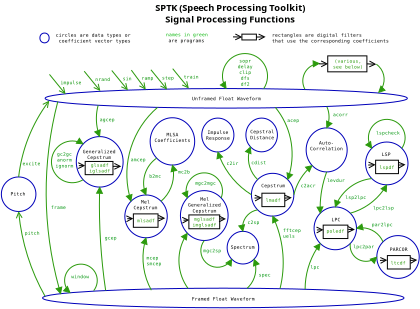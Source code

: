 <?xml version="1.0" encoding="UTF-8"?>
<dia:diagram xmlns:dia="http://www.lysator.liu.se/~alla/dia/">
  <dia:layer name="Background" visible="true">
    <dia:object type="Standard - Ellipse" version="0" id="O0">
      <dia:attribute name="obj_pos">
        <dia:point val="-10.16,3.975"/>
      </dia:attribute>
      <dia:attribute name="obj_bb">
        <dia:rectangle val="-10.21,3.925;-3.652,10.99"/>
      </dia:attribute>
      <dia:attribute name="elem_corner">
        <dia:point val="-10.16,3.975"/>
      </dia:attribute>
      <dia:attribute name="elem_width">
        <dia:real val="6.458"/>
      </dia:attribute>
      <dia:attribute name="elem_height">
        <dia:real val="6.965"/>
      </dia:attribute>
      <dia:attribute name="border_color">
        <dia:color val="#0000b9"/>
      </dia:attribute>
    </dia:object>
    <dia:object type="Standard - Box" version="0" id="O1">
      <dia:attribute name="obj_pos">
        <dia:point val="-8.933,7.402"/>
      </dia:attribute>
      <dia:attribute name="obj_bb">
        <dia:rectangle val="-8.983,7.352;-5.052,9.275"/>
      </dia:attribute>
      <dia:attribute name="elem_corner">
        <dia:point val="-8.933,7.402"/>
      </dia:attribute>
      <dia:attribute name="elem_width">
        <dia:real val="3.831"/>
      </dia:attribute>
      <dia:attribute name="elem_height">
        <dia:real val="1.823"/>
      </dia:attribute>
      <dia:attribute name="border_color">
        <dia:color val="#010101"/>
      </dia:attribute>
      <dia:attribute name="show_background">
        <dia:boolean val="false"/>
      </dia:attribute>
    </dia:object>
    <dia:object type="Standard - Ellipse" version="0" id="O2">
      <dia:attribute name="obj_pos">
        <dia:point val="4.2,11.425"/>
      </dia:attribute>
      <dia:attribute name="obj_bb">
        <dia:rectangle val="4.15,11.375;10.823,18.35"/>
      </dia:attribute>
      <dia:attribute name="elem_corner">
        <dia:point val="4.2,11.425"/>
      </dia:attribute>
      <dia:attribute name="elem_width">
        <dia:real val="6.573"/>
      </dia:attribute>
      <dia:attribute name="elem_height">
        <dia:real val="6.875"/>
      </dia:attribute>
      <dia:attribute name="border_color">
        <dia:color val="#0000b9"/>
      </dia:attribute>
    </dia:object>
    <dia:object type="Standard - Box" version="0" id="O3">
      <dia:attribute name="obj_pos">
        <dia:point val="5.364,14.775"/>
      </dia:attribute>
      <dia:attribute name="obj_bb">
        <dia:rectangle val="5.314,14.725;9.664,16.732"/>
      </dia:attribute>
      <dia:attribute name="elem_corner">
        <dia:point val="5.364,14.775"/>
      </dia:attribute>
      <dia:attribute name="elem_width">
        <dia:real val="4.25"/>
      </dia:attribute>
      <dia:attribute name="elem_height">
        <dia:real val="1.907"/>
      </dia:attribute>
      <dia:attribute name="border_color">
        <dia:color val="#010101"/>
      </dia:attribute>
      <dia:attribute name="show_background">
        <dia:boolean val="false"/>
      </dia:attribute>
    </dia:object>
    <dia:object type="Standard - Ellipse" version="0" id="O4">
      <dia:attribute name="obj_pos">
        <dia:point val="22.625,13.675"/>
      </dia:attribute>
      <dia:attribute name="obj_bb">
        <dia:rectangle val="22.575,13.625;28.525,19.625"/>
      </dia:attribute>
      <dia:attribute name="elem_corner">
        <dia:point val="22.625,13.675"/>
      </dia:attribute>
      <dia:attribute name="elem_width">
        <dia:real val="5.85"/>
      </dia:attribute>
      <dia:attribute name="elem_height">
        <dia:real val="5.9"/>
      </dia:attribute>
      <dia:attribute name="border_color">
        <dia:color val="#0000b9"/>
      </dia:attribute>
    </dia:object>
    <dia:object type="Standard - Box" version="0" id="O5">
      <dia:attribute name="obj_pos">
        <dia:point val="23.883,16.181"/>
      </dia:attribute>
      <dia:attribute name="obj_bb">
        <dia:rectangle val="23.833,16.131;27.333,18.081"/>
      </dia:attribute>
      <dia:attribute name="elem_corner">
        <dia:point val="23.883,16.181"/>
      </dia:attribute>
      <dia:attribute name="elem_width">
        <dia:real val="3.4"/>
      </dia:attribute>
      <dia:attribute name="elem_height">
        <dia:real val="1.85"/>
      </dia:attribute>
      <dia:attribute name="border_width">
        <dia:real val="0.1"/>
      </dia:attribute>
      <dia:attribute name="show_background">
        <dia:boolean val="false"/>
      </dia:attribute>
    </dia:object>
    <dia:object type="Standard - Line" version="0" id="O6">
      <dia:attribute name="obj_pos">
        <dia:point val="23.012,16.85"/>
      </dia:attribute>
      <dia:attribute name="obj_bb">
        <dia:rectangle val="22.961,16.024;23.956,17.626"/>
      </dia:attribute>
      <dia:attribute name="conn_endpoints">
        <dia:point val="23.012,16.85"/>
        <dia:point val="23.883,16.825"/>
      </dia:attribute>
      <dia:attribute name="numcp">
        <dia:int val="1"/>
      </dia:attribute>
      <dia:attribute name="line_color">
        <dia:color val="#010101"/>
      </dia:attribute>
      <dia:attribute name="end_arrow">
        <dia:enum val="1"/>
      </dia:attribute>
      <dia:attribute name="end_arrow_length">
        <dia:real val="0.8"/>
      </dia:attribute>
      <dia:attribute name="end_arrow_width">
        <dia:real val="0.8"/>
      </dia:attribute>
    </dia:object>
    <dia:object type="Standard - Line" version="0" id="O7">
      <dia:attribute name="obj_pos">
        <dia:point val="27.333,16.775"/>
      </dia:attribute>
      <dia:attribute name="obj_bb">
        <dia:rectangle val="27.282,15.991;28.277,17.592"/>
      </dia:attribute>
      <dia:attribute name="conn_endpoints">
        <dia:point val="27.333,16.775"/>
        <dia:point val="28.212,16.791"/>
      </dia:attribute>
      <dia:attribute name="numcp">
        <dia:int val="1"/>
      </dia:attribute>
      <dia:attribute name="line_color">
        <dia:color val="#010101"/>
      </dia:attribute>
      <dia:attribute name="end_arrow">
        <dia:enum val="1"/>
      </dia:attribute>
      <dia:attribute name="end_arrow_length">
        <dia:real val="0.8"/>
      </dia:attribute>
      <dia:attribute name="end_arrow_width">
        <dia:real val="0.8"/>
      </dia:attribute>
    </dia:object>
    <dia:object type="Standard - Ellipse" version="0" id="O8">
      <dia:attribute name="obj_pos">
        <dia:point val="13.99,9.04"/>
      </dia:attribute>
      <dia:attribute name="obj_bb">
        <dia:rectangle val="13.94,8.99;19.89,14.99"/>
      </dia:attribute>
      <dia:attribute name="elem_corner">
        <dia:point val="13.99,9.04"/>
      </dia:attribute>
      <dia:attribute name="elem_width">
        <dia:real val="5.85"/>
      </dia:attribute>
      <dia:attribute name="elem_height">
        <dia:real val="5.9"/>
      </dia:attribute>
      <dia:attribute name="border_color">
        <dia:color val="#0000b9"/>
      </dia:attribute>
    </dia:object>
    <dia:object type="Standard - Ellipse" version="0" id="O9">
      <dia:attribute name="obj_pos">
        <dia:point val="10.64,17.04"/>
      </dia:attribute>
      <dia:attribute name="obj_bb">
        <dia:rectangle val="10.59,16.99;15.04,21.59"/>
      </dia:attribute>
      <dia:attribute name="elem_corner">
        <dia:point val="10.64,17.04"/>
      </dia:attribute>
      <dia:attribute name="elem_width">
        <dia:real val="4.35"/>
      </dia:attribute>
      <dia:attribute name="elem_height">
        <dia:real val="4.5"/>
      </dia:attribute>
      <dia:attribute name="border_color">
        <dia:color val="#0000b9"/>
      </dia:attribute>
    </dia:object>
    <dia:object type="Standard - Text" version="0" id="O10">
      <dia:attribute name="obj_pos">
        <dia:point val="7.523,12.825"/>
      </dia:attribute>
      <dia:attribute name="obj_bb">
        <dia:rectangle val="5.367,12.23;9.679,14.63"/>
      </dia:attribute>
      <dia:attribute name="text">
        <dia:composite type="text">
          <dia:attribute name="string">
            <dia:string>#Mel
Generalized
Cepstrum#</dia:string>
          </dia:attribute>
          <dia:attribute name="font">
            <dia:font name="Courier"/>
          </dia:attribute>
          <dia:attribute name="height">
            <dia:real val="0.8"/>
          </dia:attribute>
          <dia:attribute name="pos">
            <dia:point val="7.523,12.825"/>
          </dia:attribute>
          <dia:attribute name="color">
            <dia:color val="#000000"/>
          </dia:attribute>
          <dia:attribute name="alignment">
            <dia:enum val="1"/>
          </dia:attribute>
        </dia:composite>
      </dia:attribute>
    </dia:object>
    <dia:object type="Standard - Text" version="0" id="O11">
      <dia:attribute name="obj_pos">
        <dia:point val="17,10.95"/>
      </dia:attribute>
      <dia:attribute name="obj_bb">
        <dia:rectangle val="15.438,10.355;18.562,11.155"/>
      </dia:attribute>
      <dia:attribute name="text">
        <dia:composite type="text">
          <dia:attribute name="string">
            <dia:string>#Cepstrum#</dia:string>
          </dia:attribute>
          <dia:attribute name="font">
            <dia:font name="Courier"/>
          </dia:attribute>
          <dia:attribute name="height">
            <dia:real val="0.8"/>
          </dia:attribute>
          <dia:attribute name="pos">
            <dia:point val="17,10.95"/>
          </dia:attribute>
          <dia:attribute name="color">
            <dia:color val="#000000"/>
          </dia:attribute>
          <dia:attribute name="alignment">
            <dia:enum val="1"/>
          </dia:attribute>
        </dia:composite>
      </dia:attribute>
    </dia:object>
    <dia:object type="Standard - Text" version="0" id="O12">
      <dia:attribute name="obj_pos">
        <dia:point val="16.99,12.95"/>
      </dia:attribute>
      <dia:attribute name="obj_bb">
        <dia:rectangle val="16.066,12.355;17.914,13.155"/>
      </dia:attribute>
      <dia:attribute name="text">
        <dia:composite type="text">
          <dia:attribute name="string">
            <dia:string>#lmadf#</dia:string>
          </dia:attribute>
          <dia:attribute name="font">
            <dia:font name="Courier"/>
          </dia:attribute>
          <dia:attribute name="height">
            <dia:real val="0.8"/>
          </dia:attribute>
          <dia:attribute name="pos">
            <dia:point val="16.99,12.95"/>
          </dia:attribute>
          <dia:attribute name="color">
            <dia:color val="#2b9a0c"/>
          </dia:attribute>
          <dia:attribute name="alignment">
            <dia:enum val="1"/>
          </dia:attribute>
        </dia:composite>
      </dia:attribute>
    </dia:object>
    <dia:object type="Standard - Text" version="0" id="O13">
      <dia:attribute name="obj_pos">
        <dia:point val="-6.99,6.275"/>
      </dia:attribute>
      <dia:attribute name="obj_bb">
        <dia:rectangle val="-9.146,5.68;-4.834,7.28"/>
      </dia:attribute>
      <dia:attribute name="text">
        <dia:composite type="text">
          <dia:attribute name="string">
            <dia:string>#Generalized
Cepstrum#</dia:string>
          </dia:attribute>
          <dia:attribute name="font">
            <dia:font name="Courier"/>
          </dia:attribute>
          <dia:attribute name="height">
            <dia:real val="0.8"/>
          </dia:attribute>
          <dia:attribute name="pos">
            <dia:point val="-6.99,6.275"/>
          </dia:attribute>
          <dia:attribute name="color">
            <dia:color val="#000000"/>
          </dia:attribute>
          <dia:attribute name="alignment">
            <dia:enum val="1"/>
          </dia:attribute>
        </dia:composite>
      </dia:attribute>
    </dia:object>
    <dia:object type="Standard - Ellipse" version="0" id="O14">
      <dia:attribute name="obj_pos">
        <dia:point val="-3.465,12.025"/>
      </dia:attribute>
      <dia:attribute name="obj_bb">
        <dia:rectangle val="-3.515,11.975;2.435,17.975"/>
      </dia:attribute>
      <dia:attribute name="elem_corner">
        <dia:point val="-3.465,12.025"/>
      </dia:attribute>
      <dia:attribute name="elem_width">
        <dia:real val="5.85"/>
      </dia:attribute>
      <dia:attribute name="elem_height">
        <dia:real val="5.9"/>
      </dia:attribute>
      <dia:attribute name="border_color">
        <dia:color val="#0000b9"/>
      </dia:attribute>
    </dia:object>
    <dia:object type="Standard - Text" version="0" id="O15">
      <dia:attribute name="obj_pos">
        <dia:point val="-0.625,13.2"/>
      </dia:attribute>
      <dia:attribute name="obj_bb">
        <dia:rectangle val="-2.187,12.605;0.937,14.205"/>
      </dia:attribute>
      <dia:attribute name="text">
        <dia:composite type="text">
          <dia:attribute name="string">
            <dia:string>#Mel
Cepstrum#</dia:string>
          </dia:attribute>
          <dia:attribute name="font">
            <dia:font name="Courier"/>
          </dia:attribute>
          <dia:attribute name="height">
            <dia:real val="0.8"/>
          </dia:attribute>
          <dia:attribute name="pos">
            <dia:point val="-0.625,13.2"/>
          </dia:attribute>
          <dia:attribute name="color">
            <dia:color val="#000000"/>
          </dia:attribute>
          <dia:attribute name="alignment">
            <dia:enum val="1"/>
          </dia:attribute>
        </dia:composite>
      </dia:attribute>
    </dia:object>
    <dia:object type="Standard - Ellipse" version="0" id="O16">
      <dia:attribute name="obj_pos">
        <dia:point val="-14.46,-2.65"/>
      </dia:attribute>
      <dia:attribute name="obj_bb">
        <dia:rectangle val="-14.51,-2.7;35.54,0.1"/>
      </dia:attribute>
      <dia:attribute name="elem_corner">
        <dia:point val="-14.46,-2.65"/>
      </dia:attribute>
      <dia:attribute name="elem_width">
        <dia:real val="49.95"/>
      </dia:attribute>
      <dia:attribute name="elem_height">
        <dia:real val="2.7"/>
      </dia:attribute>
      <dia:attribute name="border_color">
        <dia:color val="#0000b9"/>
      </dia:attribute>
    </dia:object>
    <dia:object type="Standard - Ellipse" version="0" id="O17">
      <dia:attribute name="obj_pos">
        <dia:point val="-14.81,24.875"/>
      </dia:attribute>
      <dia:attribute name="obj_bb">
        <dia:rectangle val="-14.86,24.825;35.075,27.625"/>
      </dia:attribute>
      <dia:attribute name="elem_corner">
        <dia:point val="-14.81,24.875"/>
      </dia:attribute>
      <dia:attribute name="elem_width">
        <dia:real val="49.835"/>
      </dia:attribute>
      <dia:attribute name="elem_height">
        <dia:real val="2.7"/>
      </dia:attribute>
      <dia:attribute name="border_color">
        <dia:color val="#0000b9"/>
      </dia:attribute>
    </dia:object>
    <dia:object type="Standard - Text" version="0" id="O18">
      <dia:attribute name="obj_pos">
        <dia:point val="10.56,-1.025"/>
      </dia:attribute>
      <dia:attribute name="obj_bb">
        <dia:rectangle val="6.015,-1.67;15.155,-0.72"/>
      </dia:attribute>
      <dia:attribute name="text">
        <dia:composite type="text">
          <dia:attribute name="string">
            <dia:string>#Unframed Float Waveform#</dia:string>
          </dia:attribute>
          <dia:attribute name="font">
            <dia:font name="Courier"/>
          </dia:attribute>
          <dia:attribute name="height">
            <dia:real val="0.8"/>
          </dia:attribute>
          <dia:attribute name="pos">
            <dia:point val="10.56,-1.025"/>
          </dia:attribute>
          <dia:attribute name="color">
            <dia:color val="#000000"/>
          </dia:attribute>
          <dia:attribute name="alignment">
            <dia:enum val="1"/>
          </dia:attribute>
        </dia:composite>
      </dia:attribute>
    </dia:object>
    <dia:object type="Standard - Text" version="0" id="O19">
      <dia:attribute name="obj_pos">
        <dia:point val="10.11,26.575"/>
      </dia:attribute>
      <dia:attribute name="obj_bb">
        <dia:rectangle val="5.974,25.93;14.296,26.88"/>
      </dia:attribute>
      <dia:attribute name="text">
        <dia:composite type="text">
          <dia:attribute name="string">
            <dia:string>#Framed Float Waveform#</dia:string>
          </dia:attribute>
          <dia:attribute name="font">
            <dia:font name="Courier"/>
          </dia:attribute>
          <dia:attribute name="height">
            <dia:real val="0.8"/>
          </dia:attribute>
          <dia:attribute name="pos">
            <dia:point val="10.11,26.575"/>
          </dia:attribute>
          <dia:attribute name="color">
            <dia:color val="#000000"/>
          </dia:attribute>
          <dia:attribute name="alignment">
            <dia:enum val="1"/>
          </dia:attribute>
        </dia:composite>
      </dia:attribute>
    </dia:object>
    <dia:object type="Standard - Text" version="0" id="O20">
      <dia:attribute name="obj_pos">
        <dia:point val="12.79,19.45"/>
      </dia:attribute>
      <dia:attribute name="obj_bb">
        <dia:rectangle val="11.237,18.855;14.343,19.655"/>
      </dia:attribute>
      <dia:attribute name="text">
        <dia:composite type="text">
          <dia:attribute name="string">
            <dia:string>#Spectrum#</dia:string>
          </dia:attribute>
          <dia:attribute name="font">
            <dia:font name="Courier"/>
          </dia:attribute>
          <dia:attribute name="height">
            <dia:real val="0.8"/>
          </dia:attribute>
          <dia:attribute name="pos">
            <dia:point val="12.79,19.45"/>
          </dia:attribute>
          <dia:attribute name="color">
            <dia:color val="#000000"/>
          </dia:attribute>
          <dia:attribute name="alignment">
            <dia:enum val="1"/>
          </dia:attribute>
        </dia:composite>
      </dia:attribute>
    </dia:object>
    <dia:object type="Standard - Ellipse" version="0" id="O21">
      <dia:attribute name="obj_pos">
        <dia:point val="0.023,1.375"/>
      </dia:attribute>
      <dia:attribute name="obj_bb">
        <dia:rectangle val="-0.027,1.325;6.214,7.95"/>
      </dia:attribute>
      <dia:attribute name="elem_corner">
        <dia:point val="0.023,1.375"/>
      </dia:attribute>
      <dia:attribute name="elem_width">
        <dia:real val="6.141"/>
      </dia:attribute>
      <dia:attribute name="elem_height">
        <dia:real val="6.525"/>
      </dia:attribute>
      <dia:attribute name="border_color">
        <dia:color val="#0000b9"/>
      </dia:attribute>
    </dia:object>
    <dia:object type="Standard - Text" version="0" id="O22">
      <dia:attribute name="obj_pos">
        <dia:point val="3.114,3.925"/>
      </dia:attribute>
      <dia:attribute name="obj_bb">
        <dia:rectangle val="0.791,3.33;5.438,4.93"/>
      </dia:attribute>
      <dia:attribute name="text">
        <dia:composite type="text">
          <dia:attribute name="string">
            <dia:string>#MLSA
Coefficients#</dia:string>
          </dia:attribute>
          <dia:attribute name="font">
            <dia:font name="Courier"/>
          </dia:attribute>
          <dia:attribute name="height">
            <dia:real val="0.8"/>
          </dia:attribute>
          <dia:attribute name="pos">
            <dia:point val="3.114,3.925"/>
          </dia:attribute>
          <dia:attribute name="color">
            <dia:color val="#000000"/>
          </dia:attribute>
          <dia:attribute name="alignment">
            <dia:enum val="1"/>
          </dia:attribute>
        </dia:composite>
      </dia:attribute>
    </dia:object>
    <dia:object type="Standard - Text" version="0" id="O23">
      <dia:attribute name="obj_pos">
        <dia:point val="25.635,15.635"/>
      </dia:attribute>
      <dia:attribute name="obj_bb">
        <dia:rectangle val="25.059,15.04;26.211,15.84"/>
      </dia:attribute>
      <dia:attribute name="text">
        <dia:composite type="text">
          <dia:attribute name="string">
            <dia:string>#LPC#</dia:string>
          </dia:attribute>
          <dia:attribute name="font">
            <dia:font name="Courier"/>
          </dia:attribute>
          <dia:attribute name="height">
            <dia:real val="0.8"/>
          </dia:attribute>
          <dia:attribute name="pos">
            <dia:point val="25.635,15.635"/>
          </dia:attribute>
          <dia:attribute name="color">
            <dia:color val="#000000"/>
          </dia:attribute>
          <dia:attribute name="alignment">
            <dia:enum val="1"/>
          </dia:attribute>
        </dia:composite>
      </dia:attribute>
    </dia:object>
    <dia:object type="Standard - Ellipse" version="0" id="O24">
      <dia:attribute name="obj_pos">
        <dia:point val="29.725,4.725"/>
      </dia:attribute>
      <dia:attribute name="obj_bb">
        <dia:rectangle val="29.675,4.675;35.625,10.675"/>
      </dia:attribute>
      <dia:attribute name="elem_corner">
        <dia:point val="29.725,4.725"/>
      </dia:attribute>
      <dia:attribute name="elem_width">
        <dia:real val="5.85"/>
      </dia:attribute>
      <dia:attribute name="elem_height">
        <dia:real val="5.9"/>
      </dia:attribute>
      <dia:attribute name="border_color">
        <dia:color val="#0000b9"/>
      </dia:attribute>
    </dia:object>
    <dia:object type="Standard - Ellipse" version="0" id="O25">
      <dia:attribute name="obj_pos">
        <dia:point val="31.275,17.625"/>
      </dia:attribute>
      <dia:attribute name="obj_bb">
        <dia:rectangle val="31.225,17.575;37.175,23.575"/>
      </dia:attribute>
      <dia:attribute name="elem_corner">
        <dia:point val="31.275,17.625"/>
      </dia:attribute>
      <dia:attribute name="elem_width">
        <dia:real val="5.85"/>
      </dia:attribute>
      <dia:attribute name="elem_height">
        <dia:real val="5.9"/>
      </dia:attribute>
      <dia:attribute name="border_color">
        <dia:color val="#0000b9"/>
      </dia:attribute>
    </dia:object>
    <dia:object type="Standard - Text" version="0" id="O26">
      <dia:attribute name="obj_pos">
        <dia:point val="32.59,6.65"/>
      </dia:attribute>
      <dia:attribute name="obj_bb">
        <dia:rectangle val="32.036,6.055;33.144,6.855"/>
      </dia:attribute>
      <dia:attribute name="text">
        <dia:composite type="text">
          <dia:attribute name="string">
            <dia:string>#LSP#</dia:string>
          </dia:attribute>
          <dia:attribute name="font">
            <dia:font name="Courier"/>
          </dia:attribute>
          <dia:attribute name="height">
            <dia:real val="0.8"/>
          </dia:attribute>
          <dia:attribute name="pos">
            <dia:point val="32.59,6.65"/>
          </dia:attribute>
          <dia:attribute name="color">
            <dia:color val="#000000"/>
          </dia:attribute>
          <dia:attribute name="alignment">
            <dia:enum val="1"/>
          </dia:attribute>
        </dia:composite>
      </dia:attribute>
    </dia:object>
    <dia:object type="Standard - Ellipse" version="0" id="O27">
      <dia:attribute name="obj_pos">
        <dia:point val="21.533,2.775"/>
      </dia:attribute>
      <dia:attribute name="obj_bb">
        <dia:rectangle val="21.483,2.725;27.24,8.9"/>
      </dia:attribute>
      <dia:attribute name="elem_corner">
        <dia:point val="21.533,2.775"/>
      </dia:attribute>
      <dia:attribute name="elem_width">
        <dia:real val="5.657"/>
      </dia:attribute>
      <dia:attribute name="elem_height">
        <dia:real val="6.075"/>
      </dia:attribute>
      <dia:attribute name="border_color">
        <dia:color val="#0000b9"/>
      </dia:attribute>
    </dia:object>
    <dia:object type="Standard - Text" version="0" id="O28">
      <dia:attribute name="obj_pos">
        <dia:point val="24.333,5.075"/>
      </dia:attribute>
      <dia:attribute name="obj_bb">
        <dia:rectangle val="22.186,4.48;26.48,6.08"/>
      </dia:attribute>
      <dia:attribute name="text">
        <dia:composite type="text">
          <dia:attribute name="string">
            <dia:string>#Auto-
Correlation#</dia:string>
          </dia:attribute>
          <dia:attribute name="font">
            <dia:font name="Courier"/>
          </dia:attribute>
          <dia:attribute name="height">
            <dia:real val="0.8"/>
          </dia:attribute>
          <dia:attribute name="pos">
            <dia:point val="24.333,5.075"/>
          </dia:attribute>
          <dia:attribute name="color">
            <dia:color val="#000000"/>
          </dia:attribute>
          <dia:attribute name="alignment">
            <dia:enum val="1"/>
          </dia:attribute>
        </dia:composite>
      </dia:attribute>
    </dia:object>
    <dia:object type="Standard - Ellipse" version="0" id="O29">
      <dia:attribute name="obj_pos">
        <dia:point val="7.14,1.425"/>
      </dia:attribute>
      <dia:attribute name="obj_bb">
        <dia:rectangle val="7.09,1.375;11.623,6.15"/>
      </dia:attribute>
      <dia:attribute name="elem_corner">
        <dia:point val="7.14,1.425"/>
      </dia:attribute>
      <dia:attribute name="elem_width">
        <dia:real val="4.433"/>
      </dia:attribute>
      <dia:attribute name="elem_height">
        <dia:real val="4.675"/>
      </dia:attribute>
      <dia:attribute name="border_color">
        <dia:color val="#0000b9"/>
      </dia:attribute>
    </dia:object>
    <dia:object type="Standard - Text" version="0" id="O30">
      <dia:attribute name="obj_pos">
        <dia:point val="9.373,3.625"/>
      </dia:attribute>
      <dia:attribute name="obj_bb">
        <dia:rectangle val="7.816,3.03;10.931,4.63"/>
      </dia:attribute>
      <dia:attribute name="text">
        <dia:composite type="text">
          <dia:attribute name="string">
            <dia:string>#Impulse
Response#</dia:string>
          </dia:attribute>
          <dia:attribute name="font">
            <dia:font name="Courier"/>
          </dia:attribute>
          <dia:attribute name="height">
            <dia:real val="0.8"/>
          </dia:attribute>
          <dia:attribute name="pos">
            <dia:point val="9.373,3.625"/>
          </dia:attribute>
          <dia:attribute name="color">
            <dia:color val="#000000"/>
          </dia:attribute>
          <dia:attribute name="alignment">
            <dia:enum val="1"/>
          </dia:attribute>
        </dia:composite>
      </dia:attribute>
    </dia:object>
    <dia:object type="Standard - Ellipse" version="0" id="O31">
      <dia:attribute name="obj_pos">
        <dia:point val="13.225,1.425"/>
      </dia:attribute>
      <dia:attribute name="obj_bb">
        <dia:rectangle val="13.175,1.375;17.623,6.125"/>
      </dia:attribute>
      <dia:attribute name="elem_corner">
        <dia:point val="13.225,1.425"/>
      </dia:attribute>
      <dia:attribute name="elem_width">
        <dia:real val="4.348"/>
      </dia:attribute>
      <dia:attribute name="elem_height">
        <dia:real val="4.65"/>
      </dia:attribute>
      <dia:attribute name="border_color">
        <dia:color val="#0000b9"/>
      </dia:attribute>
    </dia:object>
    <dia:object type="Standard - Text" version="0" id="O32">
      <dia:attribute name="obj_pos">
        <dia:point val="15.473,3.525"/>
      </dia:attribute>
      <dia:attribute name="obj_bb">
        <dia:rectangle val="13.916,2.93;17.031,4.53"/>
      </dia:attribute>
      <dia:attribute name="text">
        <dia:composite type="text">
          <dia:attribute name="string">
            <dia:string>#Cepstral
Distance#</dia:string>
          </dia:attribute>
          <dia:attribute name="font">
            <dia:font name="Courier"/>
          </dia:attribute>
          <dia:attribute name="height">
            <dia:real val="0.8"/>
          </dia:attribute>
          <dia:attribute name="pos">
            <dia:point val="15.473,3.525"/>
          </dia:attribute>
          <dia:attribute name="color">
            <dia:color val="#000000"/>
          </dia:attribute>
          <dia:attribute name="alignment">
            <dia:enum val="1"/>
          </dia:attribute>
        </dia:composite>
      </dia:attribute>
    </dia:object>
    <dia:object type="Standard - Text" version="0" id="O33">
      <dia:attribute name="obj_pos">
        <dia:point val="-6.94,1.875"/>
      </dia:attribute>
      <dia:attribute name="obj_bb">
        <dia:rectangle val="-6.94,1.28;-5.03,2.08"/>
      </dia:attribute>
      <dia:attribute name="text">
        <dia:composite type="text">
          <dia:attribute name="string">
            <dia:string>#agcep#</dia:string>
          </dia:attribute>
          <dia:attribute name="font">
            <dia:font name="Courier"/>
          </dia:attribute>
          <dia:attribute name="height">
            <dia:real val="0.8"/>
          </dia:attribute>
          <dia:attribute name="pos">
            <dia:point val="-6.94,1.875"/>
          </dia:attribute>
          <dia:attribute name="color">
            <dia:color val="#069209"/>
          </dia:attribute>
          <dia:attribute name="alignment">
            <dia:enum val="0"/>
          </dia:attribute>
        </dia:composite>
      </dia:attribute>
    </dia:object>
    <dia:object type="Standard - Arc" version="0" id="O34">
      <dia:attribute name="obj_pos">
        <dia:point val="-6.11,25.2"/>
      </dia:attribute>
      <dia:attribute name="obj_bb">
        <dia:rectangle val="-7.022,10.844;-6.057,25.253"/>
      </dia:attribute>
      <dia:attribute name="conn_endpoints">
        <dia:point val="-6.11,25.2"/>
        <dia:point val="-6.931,10.94"/>
      </dia:attribute>
      <dia:attribute name="arc_color">
        <dia:color val="#2b9a0c"/>
      </dia:attribute>
      <dia:attribute name="curve_distance">
        <dia:real val="-0.319"/>
      </dia:attribute>
      <dia:attribute name="end_arrow">
        <dia:enum val="3"/>
      </dia:attribute>
      <dia:attribute name="end_arrow_length">
        <dia:real val="0.8"/>
      </dia:attribute>
      <dia:attribute name="end_arrow_width">
        <dia:real val="0.8"/>
      </dia:attribute>
      <dia:connections>
        <dia:connection handle="1" to="O0" connection="6"/>
      </dia:connections>
    </dia:object>
    <dia:object type="Standard - Arc" version="0" id="O35">
      <dia:attribute name="obj_pos">
        <dia:point val="-7.145,-0.345"/>
      </dia:attribute>
      <dia:attribute name="obj_bb">
        <dia:rectangle val="-7.441,-0.398;-6.129,4.065"/>
      </dia:attribute>
      <dia:attribute name="conn_endpoints">
        <dia:point val="-7.145,-0.345"/>
        <dia:point val="-6.931,3.975"/>
      </dia:attribute>
      <dia:attribute name="arc_color">
        <dia:color val="#2b9a0c"/>
      </dia:attribute>
      <dia:attribute name="curve_distance">
        <dia:real val="0.345"/>
      </dia:attribute>
      <dia:attribute name="end_arrow">
        <dia:enum val="3"/>
      </dia:attribute>
      <dia:attribute name="end_arrow_length">
        <dia:real val="0.8"/>
      </dia:attribute>
      <dia:attribute name="end_arrow_width">
        <dia:real val="0.8"/>
      </dia:attribute>
      <dia:connections>
        <dia:connection handle="0" to="O16" connection="5"/>
        <dia:connection handle="1" to="O0" connection="1"/>
      </dia:connections>
    </dia:object>
    <dia:object type="Standard - Arc" version="0" id="O36">
      <dia:attribute name="obj_pos">
        <dia:point val="-9.214,9.92"/>
      </dia:attribute>
      <dia:attribute name="obj_bb">
        <dia:rectangle val="-13.634,4.529;-8.414,10.386"/>
      </dia:attribute>
      <dia:attribute name="conn_endpoints">
        <dia:point val="-9.214,9.92"/>
        <dia:point val="-9.214,4.995"/>
      </dia:attribute>
      <dia:attribute name="arc_color">
        <dia:color val="#2b9a0c"/>
      </dia:attribute>
      <dia:attribute name="curve_distance">
        <dia:real val="-4.37"/>
      </dia:attribute>
      <dia:attribute name="end_arrow">
        <dia:enum val="3"/>
      </dia:attribute>
      <dia:attribute name="end_arrow_length">
        <dia:real val="0.8"/>
      </dia:attribute>
      <dia:attribute name="end_arrow_width">
        <dia:real val="0.8"/>
      </dia:attribute>
      <dia:connections>
        <dia:connection handle="0" to="O0" connection="5"/>
        <dia:connection handle="1" to="O0" connection="0"/>
      </dia:connections>
    </dia:object>
    <dia:object type="Standard - Arc" version="0" id="O37">
      <dia:attribute name="obj_pos">
        <dia:point val="0.19,25.15"/>
      </dia:attribute>
      <dia:attribute name="obj_bb">
        <dia:rectangle val="-1.015,17.795;0.261,25.205"/>
      </dia:attribute>
      <dia:attribute name="conn_endpoints">
        <dia:point val="0.19,25.15"/>
        <dia:point val="-0.54,17.925"/>
      </dia:attribute>
      <dia:attribute name="arc_color">
        <dia:color val="#2b9a0c"/>
      </dia:attribute>
      <dia:attribute name="curve_distance">
        <dia:real val="-0.747"/>
      </dia:attribute>
      <dia:attribute name="end_arrow">
        <dia:enum val="3"/>
      </dia:attribute>
      <dia:attribute name="end_arrow_length">
        <dia:real val="0.8"/>
      </dia:attribute>
      <dia:attribute name="end_arrow_width">
        <dia:real val="0.8"/>
      </dia:attribute>
      <dia:connections>
        <dia:connection handle="1" to="O14" connection="6"/>
      </dia:connections>
    </dia:object>
    <dia:object type="Standard - Arc" version="0" id="O38">
      <dia:attribute name="obj_pos">
        <dia:point val="1.04,-0.05"/>
      </dia:attribute>
      <dia:attribute name="obj_bb">
        <dia:rectangle val="-3.239,-0.112;1.102,13.154"/>
      </dia:attribute>
      <dia:attribute name="conn_endpoints">
        <dia:point val="1.04,-0.05"/>
        <dia:point val="-2.608,12.889"/>
      </dia:attribute>
      <dia:attribute name="arc_color">
        <dia:color val="#2b9a0c"/>
      </dia:attribute>
      <dia:attribute name="curve_distance">
        <dia:real val="2.024"/>
      </dia:attribute>
      <dia:attribute name="end_arrow">
        <dia:enum val="3"/>
      </dia:attribute>
      <dia:attribute name="end_arrow_length">
        <dia:real val="0.8"/>
      </dia:attribute>
      <dia:attribute name="end_arrow_width">
        <dia:real val="0.8"/>
      </dia:attribute>
      <dia:connections>
        <dia:connection handle="1" to="O14" connection="0"/>
      </dia:connections>
    </dia:object>
    <dia:object type="Standard - Arc" version="0" id="O39">
      <dia:attribute name="obj_pos">
        <dia:point val="1.528,12.889"/>
      </dia:attribute>
      <dia:attribute name="obj_bb">
        <dia:rectangle val="1.466,7.613;3.303,12.952"/>
      </dia:attribute>
      <dia:attribute name="conn_endpoints">
        <dia:point val="1.528,12.889"/>
        <dia:point val="3.094,7.9"/>
      </dia:attribute>
      <dia:attribute name="arc_color">
        <dia:color val="#2b9a0c"/>
      </dia:attribute>
      <dia:attribute name="curve_distance">
        <dia:real val="0.75"/>
      </dia:attribute>
      <dia:attribute name="end_arrow">
        <dia:enum val="3"/>
      </dia:attribute>
      <dia:attribute name="end_arrow_length">
        <dia:real val="0.8"/>
      </dia:attribute>
      <dia:attribute name="end_arrow_width">
        <dia:real val="0.8"/>
      </dia:attribute>
      <dia:connections>
        <dia:connection handle="0" to="O14" connection="2"/>
        <dia:connection handle="1" to="O21" connection="6"/>
      </dia:connections>
    </dia:object>
    <dia:object type="Standard - Arc" version="0" id="O40">
      <dia:attribute name="obj_pos">
        <dia:point val="0.923,6.944"/>
      </dia:attribute>
      <dia:attribute name="obj_bb">
        <dia:rectangle val="-0.927,6.883;0.985,12.294"/>
      </dia:attribute>
      <dia:attribute name="conn_endpoints">
        <dia:point val="0.923,6.944"/>
        <dia:point val="-0.54,12.025"/>
      </dia:attribute>
      <dia:attribute name="arc_color">
        <dia:color val="#2b9a0c"/>
      </dia:attribute>
      <dia:attribute name="curve_distance">
        <dia:real val="0.942"/>
      </dia:attribute>
      <dia:attribute name="end_arrow">
        <dia:enum val="3"/>
      </dia:attribute>
      <dia:attribute name="end_arrow_length">
        <dia:real val="0.8"/>
      </dia:attribute>
      <dia:attribute name="end_arrow_width">
        <dia:real val="0.8"/>
      </dia:attribute>
      <dia:connections>
        <dia:connection handle="0" to="O21" connection="5"/>
        <dia:connection handle="1" to="O14" connection="1"/>
      </dia:connections>
    </dia:object>
    <dia:object type="Standard - Arc" version="0" id="O41">
      <dia:attribute name="obj_pos">
        <dia:point val="7.487,18.3"/>
      </dia:attribute>
      <dia:attribute name="obj_bb">
        <dia:rectangle val="6.962,18.23;11.769,22.045"/>
      </dia:attribute>
      <dia:attribute name="conn_endpoints">
        <dia:point val="7.487,18.3"/>
        <dia:point val="11.277,20.881"/>
      </dia:attribute>
      <dia:attribute name="arc_color">
        <dia:color val="#2b9a0c"/>
      </dia:attribute>
      <dia:attribute name="curve_distance">
        <dia:real val="2.427"/>
      </dia:attribute>
      <dia:attribute name="end_arrow">
        <dia:enum val="3"/>
      </dia:attribute>
      <dia:attribute name="end_arrow_length">
        <dia:real val="0.8"/>
      </dia:attribute>
      <dia:attribute name="end_arrow_width">
        <dia:real val="0.8"/>
      </dia:attribute>
      <dia:connections>
        <dia:connection handle="0" to="O2" connection="6"/>
        <dia:connection handle="1" to="O9" connection="5"/>
      </dia:connections>
    </dia:object>
    <dia:object type="Standard - Arc" version="0" id="O42">
      <dia:attribute name="obj_pos">
        <dia:point val="14.847,14.076"/>
      </dia:attribute>
      <dia:attribute name="obj_bb">
        <dia:rectangle val="12.712,14.007;14.916,17.534"/>
      </dia:attribute>
      <dia:attribute name="conn_endpoints">
        <dia:point val="14.847,14.076"/>
        <dia:point val="12.815,17.04"/>
      </dia:attribute>
      <dia:attribute name="arc_color">
        <dia:color val="#2b9a0c"/>
      </dia:attribute>
      <dia:attribute name="curve_distance">
        <dia:real val="0.769"/>
      </dia:attribute>
      <dia:attribute name="end_arrow">
        <dia:enum val="3"/>
      </dia:attribute>
      <dia:attribute name="end_arrow_length">
        <dia:real val="0.8"/>
      </dia:attribute>
      <dia:attribute name="end_arrow_width">
        <dia:real val="0.8"/>
      </dia:attribute>
      <dia:connections>
        <dia:connection handle="0" to="O8" connection="5"/>
        <dia:connection handle="1" to="O9" connection="1"/>
      </dia:connections>
    </dia:object>
    <dia:object type="Standard - Arc" version="0" id="O43">
      <dia:attribute name="obj_pos">
        <dia:point val="5.24,24.9"/>
      </dia:attribute>
      <dia:attribute name="obj_bb">
        <dia:rectangle val="3.942,17.235;5.963,24.951"/>
      </dia:attribute>
      <dia:attribute name="conn_endpoints">
        <dia:point val="5.24,24.9"/>
        <dia:point val="5.163,17.293"/>
      </dia:attribute>
      <dia:attribute name="arc_color">
        <dia:color val="#2b9a0c"/>
      </dia:attribute>
      <dia:attribute name="curve_distance">
        <dia:real val="-1.209"/>
      </dia:attribute>
      <dia:attribute name="end_arrow">
        <dia:enum val="3"/>
      </dia:attribute>
      <dia:attribute name="end_arrow_length">
        <dia:real val="0.8"/>
      </dia:attribute>
      <dia:attribute name="end_arrow_width">
        <dia:real val="0.8"/>
      </dia:attribute>
      <dia:connections>
        <dia:connection handle="1" to="O2" connection="5"/>
      </dia:connections>
    </dia:object>
    <dia:object type="Standard - Arc" version="0" id="O44">
      <dia:attribute name="obj_pos">
        <dia:point val="13.39,24.9"/>
      </dia:attribute>
      <dia:attribute name="obj_bb">
        <dia:rectangle val="13.33,20.646;14.643,24.96"/>
      </dia:attribute>
      <dia:attribute name="conn_endpoints">
        <dia:point val="13.39,24.9"/>
        <dia:point val="14.353,20.881"/>
      </dia:attribute>
      <dia:attribute name="arc_color">
        <dia:color val="#2b9a0c"/>
      </dia:attribute>
      <dia:attribute name="curve_distance">
        <dia:real val="0.639"/>
      </dia:attribute>
      <dia:attribute name="end_arrow">
        <dia:enum val="3"/>
      </dia:attribute>
      <dia:attribute name="end_arrow_length">
        <dia:real val="0.8"/>
      </dia:attribute>
      <dia:attribute name="end_arrow_width">
        <dia:real val="0.8"/>
      </dia:attribute>
      <dia:connections>
        <dia:connection handle="1" to="O9" connection="7"/>
      </dia:connections>
    </dia:object>
    <dia:object type="Standard - Arc" version="0" id="O45">
      <dia:attribute name="obj_pos">
        <dia:point val="13.99,11.99"/>
      </dia:attribute>
      <dia:attribute name="obj_bb">
        <dia:rectangle val="8.697,5.566;14.06,12.06"/>
      </dia:attribute>
      <dia:attribute name="conn_endpoints">
        <dia:point val="13.99,11.99"/>
        <dia:point val="9.357,6.1"/>
      </dia:attribute>
      <dia:attribute name="arc_color">
        <dia:color val="#2b9a0c"/>
      </dia:attribute>
      <dia:attribute name="curve_distance">
        <dia:real val="-0.658"/>
      </dia:attribute>
      <dia:attribute name="end_arrow">
        <dia:enum val="3"/>
      </dia:attribute>
      <dia:attribute name="end_arrow_length">
        <dia:real val="0.8"/>
      </dia:attribute>
      <dia:attribute name="end_arrow_width">
        <dia:real val="0.8"/>
      </dia:attribute>
      <dia:connections>
        <dia:connection handle="0" to="O8" connection="3"/>
        <dia:connection handle="1" to="O29" connection="6"/>
      </dia:connections>
    </dia:object>
    <dia:object type="Standard - Arc" version="0" id="O46">
      <dia:attribute name="obj_pos">
        <dia:point val="14.847,9.904"/>
      </dia:attribute>
      <dia:attribute name="obj_bb">
        <dia:rectangle val="13.52,5.174;14.906,9.964"/>
      </dia:attribute>
      <dia:attribute name="conn_endpoints">
        <dia:point val="14.847,9.904"/>
        <dia:point val="13.862,5.394"/>
      </dia:attribute>
      <dia:attribute name="arc_color">
        <dia:color val="#2b9a0c"/>
      </dia:attribute>
      <dia:attribute name="curve_distance">
        <dia:real val="-0.706"/>
      </dia:attribute>
      <dia:attribute name="end_arrow">
        <dia:enum val="3"/>
      </dia:attribute>
      <dia:attribute name="end_arrow_length">
        <dia:real val="0.8"/>
      </dia:attribute>
      <dia:attribute name="end_arrow_width">
        <dia:real val="0.8"/>
      </dia:attribute>
      <dia:connections>
        <dia:connection handle="0" to="O8" connection="0"/>
        <dia:connection handle="1" to="O31" connection="5"/>
      </dia:connections>
    </dia:object>
    <dia:object type="Standard - Arc" version="0" id="O47">
      <dia:attribute name="obj_pos">
        <dia:point val="17.29,-0.05"/>
      </dia:attribute>
      <dia:attribute name="obj_bb">
        <dia:rectangle val="17.232,-0.108;19.65,10.088"/>
      </dia:attribute>
      <dia:attribute name="conn_endpoints">
        <dia:point val="17.29,-0.05"/>
        <dia:point val="18.983,9.904"/>
      </dia:attribute>
      <dia:attribute name="arc_color">
        <dia:color val="#2b9a0c"/>
      </dia:attribute>
      <dia:attribute name="curve_distance">
        <dia:real val="-1.338"/>
      </dia:attribute>
      <dia:attribute name="end_arrow">
        <dia:enum val="3"/>
      </dia:attribute>
      <dia:attribute name="end_arrow_length">
        <dia:real val="0.8"/>
      </dia:attribute>
      <dia:attribute name="end_arrow_width">
        <dia:real val="0.8"/>
      </dia:attribute>
      <dia:connections>
        <dia:connection handle="1" to="O8" connection="2"/>
      </dia:connections>
    </dia:object>
    <dia:object type="Standard - Arc" version="0" id="O48">
      <dia:attribute name="obj_pos">
        <dia:point val="17.94,24.9"/>
      </dia:attribute>
      <dia:attribute name="obj_bb">
        <dia:rectangle val="16.114,14.808;18.422,24.955"/>
      </dia:attribute>
      <dia:attribute name="conn_endpoints">
        <dia:point val="17.94,24.9"/>
        <dia:point val="16.915,14.94"/>
      </dia:attribute>
      <dia:attribute name="arc_color">
        <dia:color val="#2b9a0c"/>
      </dia:attribute>
      <dia:attribute name="curve_distance">
        <dia:real val="0.871"/>
      </dia:attribute>
      <dia:attribute name="end_arrow">
        <dia:enum val="3"/>
      </dia:attribute>
      <dia:attribute name="end_arrow_length">
        <dia:real val="0.8"/>
      </dia:attribute>
      <dia:attribute name="end_arrow_width">
        <dia:real val="0.8"/>
      </dia:attribute>
      <dia:connections>
        <dia:connection handle="1" to="O8" connection="6"/>
      </dia:connections>
    </dia:object>
    <dia:object type="Standard - Arc" version="0" id="O49">
      <dia:attribute name="obj_pos">
        <dia:point val="19.84,11.99"/>
      </dia:attribute>
      <dia:attribute name="obj_bb">
        <dia:rectangle val="19.771,7.494;23.066,12.059"/>
      </dia:attribute>
      <dia:attribute name="conn_endpoints">
        <dia:point val="19.84,11.99"/>
        <dia:point val="22.362,7.96"/>
      </dia:attribute>
      <dia:attribute name="arc_color">
        <dia:color val="#2b9a0c"/>
      </dia:attribute>
      <dia:attribute name="curve_distance">
        <dia:real val="-0.387"/>
      </dia:attribute>
      <dia:attribute name="end_arrow">
        <dia:enum val="3"/>
      </dia:attribute>
      <dia:attribute name="end_arrow_length">
        <dia:real val="0.8"/>
      </dia:attribute>
      <dia:attribute name="end_arrow_width">
        <dia:real val="0.8"/>
      </dia:attribute>
      <dia:connections>
        <dia:connection handle="0" to="O8" connection="4"/>
        <dia:connection handle="1" to="O27" connection="5"/>
      </dia:connections>
    </dia:object>
    <dia:object type="Standard - Arc" version="0" id="O50">
      <dia:attribute name="obj_pos">
        <dia:point val="24.362,8.85"/>
      </dia:attribute>
      <dia:attribute name="obj_bb">
        <dia:rectangle val="23.415,8.793;24.419,14.711"/>
      </dia:attribute>
      <dia:attribute name="conn_endpoints">
        <dia:point val="24.362,8.85"/>
        <dia:point val="23.482,14.539"/>
      </dia:attribute>
      <dia:attribute name="arc_color">
        <dia:color val="#2b9a0c"/>
      </dia:attribute>
      <dia:attribute name="curve_distance">
        <dia:real val="0.292"/>
      </dia:attribute>
      <dia:attribute name="end_arrow">
        <dia:enum val="3"/>
      </dia:attribute>
      <dia:attribute name="end_arrow_length">
        <dia:real val="0.8"/>
      </dia:attribute>
      <dia:attribute name="end_arrow_width">
        <dia:real val="0.8"/>
      </dia:attribute>
      <dia:connections>
        <dia:connection handle="0" to="O27" connection="6"/>
        <dia:connection handle="1" to="O4" connection="0"/>
      </dia:connections>
    </dia:object>
    <dia:object type="Standard - Arc" version="0" id="O51">
      <dia:attribute name="obj_pos">
        <dia:point val="27.618,18.711"/>
      </dia:attribute>
      <dia:attribute name="obj_bb">
        <dia:rectangle val="27.549,18.644;31.683,21.224"/>
      </dia:attribute>
      <dia:attribute name="conn_endpoints">
        <dia:point val="27.618,18.711"/>
        <dia:point val="31.275,20.575"/>
      </dia:attribute>
      <dia:attribute name="arc_color">
        <dia:color val="#2b9a0c"/>
      </dia:attribute>
      <dia:attribute name="curve_distance">
        <dia:real val="1.452"/>
      </dia:attribute>
      <dia:attribute name="end_arrow">
        <dia:enum val="3"/>
      </dia:attribute>
      <dia:attribute name="end_arrow_length">
        <dia:real val="0.8"/>
      </dia:attribute>
      <dia:attribute name="end_arrow_width">
        <dia:real val="0.8"/>
      </dia:attribute>
      <dia:connections>
        <dia:connection handle="0" to="O4" connection="7"/>
        <dia:connection handle="1" to="O25" connection="3"/>
      </dia:connections>
    </dia:object>
    <dia:object type="Standard - Arc" version="0" id="O52">
      <dia:attribute name="obj_pos">
        <dia:point val="32.132,18.489"/>
      </dia:attribute>
      <dia:attribute name="obj_bb">
        <dia:rectangle val="28.067,16.497;32.199,18.556"/>
      </dia:attribute>
      <dia:attribute name="conn_endpoints">
        <dia:point val="32.132,18.489"/>
        <dia:point val="28.475,16.625"/>
      </dia:attribute>
      <dia:attribute name="arc_color">
        <dia:color val="#2b9a0c"/>
      </dia:attribute>
      <dia:attribute name="curve_distance">
        <dia:real val="0.741"/>
      </dia:attribute>
      <dia:attribute name="end_arrow">
        <dia:enum val="3"/>
      </dia:attribute>
      <dia:attribute name="end_arrow_length">
        <dia:real val="0.8"/>
      </dia:attribute>
      <dia:attribute name="end_arrow_width">
        <dia:real val="0.8"/>
      </dia:attribute>
      <dia:connections>
        <dia:connection handle="0" to="O25" connection="0"/>
        <dia:connection handle="1" to="O4" connection="4"/>
      </dia:connections>
    </dia:object>
    <dia:object type="Standard - Arc" version="0" id="O53">
      <dia:attribute name="obj_pos">
        <dia:point val="30.582,9.761"/>
      </dia:attribute>
      <dia:attribute name="obj_bb">
        <dia:rectangle val="25.019,9.691;30.652,14.337"/>
      </dia:attribute>
      <dia:attribute name="conn_endpoints">
        <dia:point val="30.582,9.761"/>
        <dia:point val="25.55,13.675"/>
      </dia:attribute>
      <dia:attribute name="arc_color">
        <dia:color val="#2b9a0c"/>
      </dia:attribute>
      <dia:attribute name="curve_distance">
        <dia:real val="0.907"/>
      </dia:attribute>
      <dia:attribute name="end_arrow">
        <dia:enum val="3"/>
      </dia:attribute>
      <dia:attribute name="end_arrow_length">
        <dia:real val="0.8"/>
      </dia:attribute>
      <dia:attribute name="end_arrow_width">
        <dia:real val="0.8"/>
      </dia:attribute>
      <dia:connections>
        <dia:connection handle="0" to="O24" connection="5"/>
        <dia:connection handle="1" to="O4" connection="1"/>
      </dia:connections>
    </dia:object>
    <dia:object type="Standard - Text" version="0" id="O54">
      <dia:attribute name="obj_pos">
        <dia:point val="34.29,19.75"/>
      </dia:attribute>
      <dia:attribute name="obj_bb">
        <dia:rectangle val="33.133,19.155;35.447,19.955"/>
      </dia:attribute>
      <dia:attribute name="text">
        <dia:composite type="text">
          <dia:attribute name="string">
            <dia:string>#PARCOR#</dia:string>
          </dia:attribute>
          <dia:attribute name="font">
            <dia:font name="Courier"/>
          </dia:attribute>
          <dia:attribute name="height">
            <dia:real val="0.8"/>
          </dia:attribute>
          <dia:attribute name="pos">
            <dia:point val="34.29,19.75"/>
          </dia:attribute>
          <dia:attribute name="color">
            <dia:color val="#000000"/>
          </dia:attribute>
          <dia:attribute name="alignment">
            <dia:enum val="1"/>
          </dia:attribute>
        </dia:composite>
      </dia:attribute>
    </dia:object>
    <dia:object type="Standard - Arc" version="0" id="O55">
      <dia:attribute name="obj_pos">
        <dia:point val="34.718,5.589"/>
      </dia:attribute>
      <dia:attribute name="obj_bb">
        <dia:rectangle val="30.069,1.55;35.231,6.389"/>
      </dia:attribute>
      <dia:attribute name="conn_endpoints">
        <dia:point val="34.718,5.589"/>
        <dia:point val="30.582,5.589"/>
      </dia:attribute>
      <dia:attribute name="arc_color">
        <dia:color val="#2b9a0c"/>
      </dia:attribute>
      <dia:attribute name="curve_distance">
        <dia:real val="3.989"/>
      </dia:attribute>
      <dia:attribute name="end_arrow">
        <dia:enum val="3"/>
      </dia:attribute>
      <dia:attribute name="end_arrow_length">
        <dia:real val="0.8"/>
      </dia:attribute>
      <dia:attribute name="end_arrow_width">
        <dia:real val="0.8"/>
      </dia:attribute>
      <dia:connections>
        <dia:connection handle="0" to="O24" connection="2"/>
        <dia:connection handle="1" to="O24" connection="0"/>
      </dia:connections>
    </dia:object>
    <dia:object type="Standard - Arc" version="0" id="O56">
      <dia:attribute name="obj_pos">
        <dia:point val="27.618,14.539"/>
      </dia:attribute>
      <dia:attribute name="obj_bb">
        <dia:rectangle val="27.548,9.963;33.181,14.609"/>
      </dia:attribute>
      <dia:attribute name="conn_endpoints">
        <dia:point val="27.618,14.539"/>
        <dia:point val="32.65,10.625"/>
      </dia:attribute>
      <dia:attribute name="arc_color">
        <dia:color val="#2b9a0c"/>
      </dia:attribute>
      <dia:attribute name="curve_distance">
        <dia:real val="0.63"/>
      </dia:attribute>
      <dia:attribute name="end_arrow">
        <dia:enum val="3"/>
      </dia:attribute>
      <dia:attribute name="end_arrow_length">
        <dia:real val="0.8"/>
      </dia:attribute>
      <dia:attribute name="end_arrow_width">
        <dia:real val="0.8"/>
      </dia:attribute>
      <dia:connections>
        <dia:connection handle="0" to="O4" connection="2"/>
        <dia:connection handle="1" to="O24" connection="6"/>
      </dia:connections>
    </dia:object>
    <dia:object type="Standard - Arc" version="0" id="O57">
      <dia:attribute name="obj_pos">
        <dia:point val="24.39,-0.15"/>
      </dia:attribute>
      <dia:attribute name="obj_bb">
        <dia:rectangle val="23.561,-0.2;24.741,2.833"/>
      </dia:attribute>
      <dia:attribute name="conn_endpoints">
        <dia:point val="24.39,-0.15"/>
        <dia:point val="24.362,2.775"/>
      </dia:attribute>
      <dia:attribute name="arc_color">
        <dia:color val="#2b9a0c"/>
      </dia:attribute>
      <dia:attribute name="curve_distance">
        <dia:real val="-0.315"/>
      </dia:attribute>
      <dia:attribute name="end_arrow">
        <dia:enum val="3"/>
      </dia:attribute>
      <dia:attribute name="end_arrow_length">
        <dia:real val="0.8"/>
      </dia:attribute>
      <dia:attribute name="end_arrow_width">
        <dia:real val="0.8"/>
      </dia:attribute>
      <dia:connections>
        <dia:connection handle="1" to="O27" connection="1"/>
      </dia:connections>
    </dia:object>
    <dia:object type="Standard - Arc" version="0" id="O58">
      <dia:attribute name="obj_pos">
        <dia:point val="21.39,25"/>
      </dia:attribute>
      <dia:attribute name="obj_bb">
        <dia:rectangle val="21.327,18.411;24.257,25.063"/>
      </dia:attribute>
      <dia:attribute name="conn_endpoints">
        <dia:point val="21.39,25"/>
        <dia:point val="23.482,18.711"/>
      </dia:attribute>
      <dia:attribute name="arc_color">
        <dia:color val="#2b9a0c"/>
      </dia:attribute>
      <dia:attribute name="curve_distance">
        <dia:real val="-0.535"/>
      </dia:attribute>
      <dia:attribute name="end_arrow">
        <dia:enum val="3"/>
      </dia:attribute>
      <dia:attribute name="end_arrow_length">
        <dia:real val="0.8"/>
      </dia:attribute>
      <dia:attribute name="end_arrow_width">
        <dia:real val="0.8"/>
      </dia:attribute>
      <dia:connections>
        <dia:connection handle="1" to="O4" connection="5"/>
      </dia:connections>
    </dia:object>
    <dia:object type="Standard - Text" version="0" id="O59">
      <dia:attribute name="obj_pos">
        <dia:point val="-2.64,7.375"/>
      </dia:attribute>
      <dia:attribute name="obj_bb">
        <dia:rectangle val="-2.64,6.78;-0.73,7.58"/>
      </dia:attribute>
      <dia:attribute name="text">
        <dia:composite type="text">
          <dia:attribute name="string">
            <dia:string>#amcep#</dia:string>
          </dia:attribute>
          <dia:attribute name="font">
            <dia:font name="Courier"/>
          </dia:attribute>
          <dia:attribute name="height">
            <dia:real val="0.8"/>
          </dia:attribute>
          <dia:attribute name="pos">
            <dia:point val="-2.64,7.375"/>
          </dia:attribute>
          <dia:attribute name="color">
            <dia:color val="#00940c"/>
          </dia:attribute>
          <dia:attribute name="alignment">
            <dia:enum val="0"/>
          </dia:attribute>
        </dia:composite>
      </dia:attribute>
    </dia:object>
    <dia:object type="Standard - Text" version="0" id="O60">
      <dia:attribute name="obj_pos">
        <dia:point val="19.74,1.95"/>
      </dia:attribute>
      <dia:attribute name="obj_bb">
        <dia:rectangle val="18.983,1.355;20.497,2.155"/>
      </dia:attribute>
      <dia:attribute name="text">
        <dia:composite type="text">
          <dia:attribute name="string">
            <dia:string>#acep#</dia:string>
          </dia:attribute>
          <dia:attribute name="font">
            <dia:font name="Courier"/>
          </dia:attribute>
          <dia:attribute name="height">
            <dia:real val="0.8"/>
          </dia:attribute>
          <dia:attribute name="pos">
            <dia:point val="19.74,1.95"/>
          </dia:attribute>
          <dia:attribute name="color">
            <dia:color val="#00940c"/>
          </dia:attribute>
          <dia:attribute name="alignment">
            <dia:enum val="1"/>
          </dia:attribute>
        </dia:composite>
      </dia:attribute>
    </dia:object>
    <dia:object type="Standard - Text" version="0" id="O61">
      <dia:attribute name="obj_pos">
        <dia:point val="25.225,1.175"/>
      </dia:attribute>
      <dia:attribute name="obj_bb">
        <dia:rectangle val="25.225,0.58;27.152,1.38"/>
      </dia:attribute>
      <dia:attribute name="text">
        <dia:composite type="text">
          <dia:attribute name="string">
            <dia:string>#acorr#</dia:string>
          </dia:attribute>
          <dia:attribute name="font">
            <dia:font name="Courier"/>
          </dia:attribute>
          <dia:attribute name="height">
            <dia:real val="0.8"/>
          </dia:attribute>
          <dia:attribute name="pos">
            <dia:point val="25.225,1.175"/>
          </dia:attribute>
          <dia:attribute name="color">
            <dia:color val="#00940c"/>
          </dia:attribute>
          <dia:attribute name="alignment">
            <dia:enum val="0"/>
          </dia:attribute>
        </dia:composite>
      </dia:attribute>
    </dia:object>
    <dia:object type="Standard - Text" version="0" id="O62">
      <dia:attribute name="obj_pos">
        <dia:point val="-5.41,18.15"/>
      </dia:attribute>
      <dia:attribute name="obj_bb">
        <dia:rectangle val="-6.167,17.555;-4.653,18.355"/>
      </dia:attribute>
      <dia:attribute name="text">
        <dia:composite type="text">
          <dia:attribute name="string">
            <dia:string>#gcep#</dia:string>
          </dia:attribute>
          <dia:attribute name="font">
            <dia:font name="Courier"/>
          </dia:attribute>
          <dia:attribute name="height">
            <dia:real val="0.8"/>
          </dia:attribute>
          <dia:attribute name="pos">
            <dia:point val="-5.41,18.15"/>
          </dia:attribute>
          <dia:attribute name="color">
            <dia:color val="#00940c"/>
          </dia:attribute>
          <dia:attribute name="alignment">
            <dia:enum val="1"/>
          </dia:attribute>
        </dia:composite>
      </dia:attribute>
    </dia:object>
    <dia:object type="Standard - Text" version="0" id="O63">
      <dia:attribute name="obj_pos">
        <dia:point val="-11.79,6.625"/>
      </dia:attribute>
      <dia:attribute name="obj_bb">
        <dia:rectangle val="-12.943,6.03;-10.637,8.43"/>
      </dia:attribute>
      <dia:attribute name="text">
        <dia:composite type="text">
          <dia:attribute name="string">
            <dia:string>#gc2gc
anorm
ignorm#</dia:string>
          </dia:attribute>
          <dia:attribute name="font">
            <dia:font name="Courier"/>
          </dia:attribute>
          <dia:attribute name="height">
            <dia:real val="0.8"/>
          </dia:attribute>
          <dia:attribute name="pos">
            <dia:point val="-11.79,6.625"/>
          </dia:attribute>
          <dia:attribute name="color">
            <dia:color val="#00940c"/>
          </dia:attribute>
          <dia:attribute name="alignment">
            <dia:enum val="1"/>
          </dia:attribute>
        </dia:composite>
      </dia:attribute>
    </dia:object>
    <dia:object type="Standard - Text" version="0" id="O64">
      <dia:attribute name="obj_pos">
        <dia:point val="-0.477,20.925"/>
      </dia:attribute>
      <dia:attribute name="obj_bb">
        <dia:rectangle val="-0.477,20.33;1.406,21.93"/>
      </dia:attribute>
      <dia:attribute name="text">
        <dia:composite type="text">
          <dia:attribute name="string">
            <dia:string>#mcep
smcep#</dia:string>
          </dia:attribute>
          <dia:attribute name="font">
            <dia:font name="Courier"/>
          </dia:attribute>
          <dia:attribute name="height">
            <dia:real val="0.8"/>
          </dia:attribute>
          <dia:attribute name="pos">
            <dia:point val="-0.477,20.925"/>
          </dia:attribute>
          <dia:attribute name="color">
            <dia:color val="#00940c"/>
          </dia:attribute>
          <dia:attribute name="alignment">
            <dia:enum val="0"/>
          </dia:attribute>
        </dia:composite>
      </dia:attribute>
    </dia:object>
    <dia:object type="Standard - Text" version="0" id="O65">
      <dia:attribute name="obj_pos">
        <dia:point val="3.873,9.075"/>
      </dia:attribute>
      <dia:attribute name="obj_bb">
        <dia:rectangle val="3.873,8.48;5.422,9.28"/>
      </dia:attribute>
      <dia:attribute name="text">
        <dia:composite type="text">
          <dia:attribute name="string">
            <dia:string>#mc2b#</dia:string>
          </dia:attribute>
          <dia:attribute name="font">
            <dia:font name="Courier"/>
          </dia:attribute>
          <dia:attribute name="height">
            <dia:real val="0.8"/>
          </dia:attribute>
          <dia:attribute name="pos">
            <dia:point val="3.873,9.075"/>
          </dia:attribute>
          <dia:attribute name="color">
            <dia:color val="#00940c"/>
          </dia:attribute>
          <dia:attribute name="alignment">
            <dia:enum val="0"/>
          </dia:attribute>
        </dia:composite>
      </dia:attribute>
    </dia:object>
    <dia:object type="Standard - Text" version="0" id="O66">
      <dia:attribute name="obj_pos">
        <dia:point val="0.74,9.65"/>
      </dia:attribute>
      <dia:attribute name="obj_bb">
        <dia:rectangle val="-0.034,9.055;1.514,9.855"/>
      </dia:attribute>
      <dia:attribute name="text">
        <dia:composite type="text">
          <dia:attribute name="string">
            <dia:string>#b2mc#</dia:string>
          </dia:attribute>
          <dia:attribute name="font">
            <dia:font name="Courier"/>
          </dia:attribute>
          <dia:attribute name="height">
            <dia:real val="0.8"/>
          </dia:attribute>
          <dia:attribute name="pos">
            <dia:point val="0.74,9.65"/>
          </dia:attribute>
          <dia:attribute name="color">
            <dia:color val="#00940c"/>
          </dia:attribute>
          <dia:attribute name="alignment">
            <dia:enum val="1"/>
          </dia:attribute>
        </dia:composite>
      </dia:attribute>
    </dia:object>
    <dia:object type="Standard - Arc" version="0" id="O67">
      <dia:attribute name="obj_pos">
        <dia:point val="9.811,12.432"/>
      </dia:attribute>
      <dia:attribute name="obj_bb">
        <dia:rectangle val="4.927,8.925;10.046,13.232"/>
      </dia:attribute>
      <dia:attribute name="conn_endpoints">
        <dia:point val="9.811,12.432"/>
        <dia:point val="5.163,12.432"/>
      </dia:attribute>
      <dia:attribute name="arc_color">
        <dia:color val="#2b9a0c"/>
      </dia:attribute>
      <dia:attribute name="curve_distance">
        <dia:real val="3.457"/>
      </dia:attribute>
      <dia:attribute name="end_arrow">
        <dia:enum val="3"/>
      </dia:attribute>
      <dia:attribute name="end_arrow_length">
        <dia:real val="0.8"/>
      </dia:attribute>
      <dia:attribute name="end_arrow_width">
        <dia:real val="0.8"/>
      </dia:attribute>
      <dia:connections>
        <dia:connection handle="0" to="O2" connection="2"/>
        <dia:connection handle="1" to="O2" connection="0"/>
      </dia:connections>
    </dia:object>
    <dia:object type="Standard - Text" version="0" id="O68">
      <dia:attribute name="obj_pos">
        <dia:point val="7.673,10.625"/>
      </dia:attribute>
      <dia:attribute name="obj_bb">
        <dia:rectangle val="6.305,10.03;9.041,10.83"/>
      </dia:attribute>
      <dia:attribute name="text">
        <dia:composite type="text">
          <dia:attribute name="string">
            <dia:string>#mgc2mgc#</dia:string>
          </dia:attribute>
          <dia:attribute name="font">
            <dia:font name="Courier"/>
          </dia:attribute>
          <dia:attribute name="height">
            <dia:real val="0.8"/>
          </dia:attribute>
          <dia:attribute name="pos">
            <dia:point val="7.673,10.625"/>
          </dia:attribute>
          <dia:attribute name="color">
            <dia:color val="#00940c"/>
          </dia:attribute>
          <dia:attribute name="alignment">
            <dia:enum val="1"/>
          </dia:attribute>
        </dia:composite>
      </dia:attribute>
    </dia:object>
    <dia:object type="Standard - Text" version="0" id="O69">
      <dia:attribute name="obj_pos">
        <dia:point val="7.36,19.925"/>
      </dia:attribute>
      <dia:attribute name="obj_bb">
        <dia:rectangle val="7.36,19.33;9.701,20.13"/>
      </dia:attribute>
      <dia:attribute name="text">
        <dia:composite type="text">
          <dia:attribute name="string">
            <dia:string>#mgc2sp#</dia:string>
          </dia:attribute>
          <dia:attribute name="font">
            <dia:font name="Courier"/>
          </dia:attribute>
          <dia:attribute name="height">
            <dia:real val="0.8"/>
          </dia:attribute>
          <dia:attribute name="pos">
            <dia:point val="7.36,19.925"/>
          </dia:attribute>
          <dia:attribute name="color">
            <dia:color val="#00940c"/>
          </dia:attribute>
          <dia:attribute name="alignment">
            <dia:enum val="0"/>
          </dia:attribute>
        </dia:composite>
      </dia:attribute>
    </dia:object>
    <dia:object type="Standard - Text" version="0" id="O70">
      <dia:attribute name="obj_pos">
        <dia:point val="14.985,23.275"/>
      </dia:attribute>
      <dia:attribute name="obj_bb">
        <dia:rectangle val="14.985,22.68;16.472,23.48"/>
      </dia:attribute>
      <dia:attribute name="text">
        <dia:composite type="text">
          <dia:attribute name="string">
            <dia:string>#spec#</dia:string>
          </dia:attribute>
          <dia:attribute name="font">
            <dia:font name="Courier"/>
          </dia:attribute>
          <dia:attribute name="height">
            <dia:real val="0.8"/>
          </dia:attribute>
          <dia:attribute name="pos">
            <dia:point val="14.985,23.275"/>
          </dia:attribute>
          <dia:attribute name="color">
            <dia:color val="#00940c"/>
          </dia:attribute>
          <dia:attribute name="alignment">
            <dia:enum val="0"/>
          </dia:attribute>
        </dia:composite>
      </dia:attribute>
    </dia:object>
    <dia:object type="Standard - Text" version="0" id="O71">
      <dia:attribute name="obj_pos">
        <dia:point val="13.434,16.025"/>
      </dia:attribute>
      <dia:attribute name="obj_bb">
        <dia:rectangle val="13.434,15.43;14.939,16.23"/>
      </dia:attribute>
      <dia:attribute name="text">
        <dia:composite type="text">
          <dia:attribute name="string">
            <dia:string>#c2sp#</dia:string>
          </dia:attribute>
          <dia:attribute name="font">
            <dia:font name="Courier"/>
          </dia:attribute>
          <dia:attribute name="height">
            <dia:real val="0.8"/>
          </dia:attribute>
          <dia:attribute name="pos">
            <dia:point val="13.434,16.025"/>
          </dia:attribute>
          <dia:attribute name="color">
            <dia:color val="#00940c"/>
          </dia:attribute>
          <dia:attribute name="alignment">
            <dia:enum val="0"/>
          </dia:attribute>
        </dia:composite>
      </dia:attribute>
    </dia:object>
    <dia:object type="Standard - Text" version="0" id="O72">
      <dia:attribute name="obj_pos">
        <dia:point val="18.348,17.125"/>
      </dia:attribute>
      <dia:attribute name="obj_bb">
        <dia:rectangle val="18.348,16.53;20.627,18.13"/>
      </dia:attribute>
      <dia:attribute name="text">
        <dia:composite type="text">
          <dia:attribute name="string">
            <dia:string>#fftcep
uels#</dia:string>
          </dia:attribute>
          <dia:attribute name="font">
            <dia:font name="Courier"/>
          </dia:attribute>
          <dia:attribute name="height">
            <dia:real val="0.8"/>
          </dia:attribute>
          <dia:attribute name="pos">
            <dia:point val="18.348,17.125"/>
          </dia:attribute>
          <dia:attribute name="color">
            <dia:color val="#00940c"/>
          </dia:attribute>
          <dia:attribute name="alignment">
            <dia:enum val="0"/>
          </dia:attribute>
        </dia:composite>
      </dia:attribute>
    </dia:object>
    <dia:object type="Standard - Text" version="0" id="O73">
      <dia:attribute name="obj_pos">
        <dia:point val="10.56,7.875"/>
      </dia:attribute>
      <dia:attribute name="obj_bb">
        <dia:rectangle val="10.56,7.28;12.082,8.08"/>
      </dia:attribute>
      <dia:attribute name="text">
        <dia:composite type="text">
          <dia:attribute name="string">
            <dia:string>#c2ir#</dia:string>
          </dia:attribute>
          <dia:attribute name="font">
            <dia:font name="Courier"/>
          </dia:attribute>
          <dia:attribute name="height">
            <dia:real val="0.8"/>
          </dia:attribute>
          <dia:attribute name="pos">
            <dia:point val="10.56,7.875"/>
          </dia:attribute>
          <dia:attribute name="color">
            <dia:color val="#00940c"/>
          </dia:attribute>
          <dia:attribute name="alignment">
            <dia:enum val="0"/>
          </dia:attribute>
        </dia:composite>
      </dia:attribute>
    </dia:object>
    <dia:object type="Standard - Text" version="0" id="O74">
      <dia:attribute name="obj_pos">
        <dia:point val="13.96,7.775"/>
      </dia:attribute>
      <dia:attribute name="obj_bb">
        <dia:rectangle val="13.96,7.18;15.852,7.98"/>
      </dia:attribute>
      <dia:attribute name="text">
        <dia:composite type="text">
          <dia:attribute name="string">
            <dia:string>#cdist#</dia:string>
          </dia:attribute>
          <dia:attribute name="font">
            <dia:font name="Courier"/>
          </dia:attribute>
          <dia:attribute name="height">
            <dia:real val="0.8"/>
          </dia:attribute>
          <dia:attribute name="pos">
            <dia:point val="13.96,7.775"/>
          </dia:attribute>
          <dia:attribute name="color">
            <dia:color val="#00940c"/>
          </dia:attribute>
          <dia:attribute name="alignment">
            <dia:enum val="0"/>
          </dia:attribute>
        </dia:composite>
      </dia:attribute>
    </dia:object>
    <dia:object type="Standard - Text" version="0" id="O75">
      <dia:attribute name="obj_pos">
        <dia:point val="20.785,10.975"/>
      </dia:attribute>
      <dia:attribute name="obj_bb">
        <dia:rectangle val="20.785,10.38;22.703,11.18"/>
      </dia:attribute>
      <dia:attribute name="text">
        <dia:composite type="text">
          <dia:attribute name="string">
            <dia:string>#c2acr#</dia:string>
          </dia:attribute>
          <dia:attribute name="font">
            <dia:font name="Courier"/>
          </dia:attribute>
          <dia:attribute name="height">
            <dia:real val="0.8"/>
          </dia:attribute>
          <dia:attribute name="pos">
            <dia:point val="20.785,10.975"/>
          </dia:attribute>
          <dia:attribute name="color">
            <dia:color val="#00940c"/>
          </dia:attribute>
          <dia:attribute name="alignment">
            <dia:enum val="0"/>
          </dia:attribute>
        </dia:composite>
      </dia:attribute>
    </dia:object>
    <dia:object type="Standard - Text" version="0" id="O76">
      <dia:attribute name="obj_pos">
        <dia:point val="24.398,10.225"/>
      </dia:attribute>
      <dia:attribute name="obj_bb">
        <dia:rectangle val="24.398,9.63;26.686,10.43"/>
      </dia:attribute>
      <dia:attribute name="text">
        <dia:composite type="text">
          <dia:attribute name="string">
            <dia:string>#levdur#</dia:string>
          </dia:attribute>
          <dia:attribute name="font">
            <dia:font name="Courier"/>
          </dia:attribute>
          <dia:attribute name="height">
            <dia:real val="0.8"/>
          </dia:attribute>
          <dia:attribute name="pos">
            <dia:point val="24.398,10.225"/>
          </dia:attribute>
          <dia:attribute name="color">
            <dia:color val="#00940c"/>
          </dia:attribute>
          <dia:attribute name="alignment">
            <dia:enum val="0"/>
          </dia:attribute>
        </dia:composite>
      </dia:attribute>
    </dia:object>
    <dia:object type="Standard - Text" version="0" id="O77">
      <dia:attribute name="obj_pos">
        <dia:point val="26.934,12.575"/>
      </dia:attribute>
      <dia:attribute name="obj_bb">
        <dia:rectangle val="26.934,11.98;29.601,12.78"/>
      </dia:attribute>
      <dia:attribute name="text">
        <dia:composite type="text">
          <dia:attribute name="string">
            <dia:string>#lsp2lpc#</dia:string>
          </dia:attribute>
          <dia:attribute name="font">
            <dia:font name="Courier"/>
          </dia:attribute>
          <dia:attribute name="height">
            <dia:real val="0.8"/>
          </dia:attribute>
          <dia:attribute name="pos">
            <dia:point val="26.934,12.575"/>
          </dia:attribute>
          <dia:attribute name="color">
            <dia:color val="#00940c"/>
          </dia:attribute>
          <dia:attribute name="alignment">
            <dia:enum val="0"/>
          </dia:attribute>
        </dia:composite>
      </dia:attribute>
    </dia:object>
    <dia:object type="Standard - Text" version="0" id="O78">
      <dia:attribute name="obj_pos">
        <dia:point val="30.734,14.025"/>
      </dia:attribute>
      <dia:attribute name="obj_bb">
        <dia:rectangle val="30.734,13.43;33.401,14.23"/>
      </dia:attribute>
      <dia:attribute name="text">
        <dia:composite type="text">
          <dia:attribute name="string">
            <dia:string>#lpc2lsp#</dia:string>
          </dia:attribute>
          <dia:attribute name="font">
            <dia:font name="Courier"/>
          </dia:attribute>
          <dia:attribute name="height">
            <dia:real val="0.8"/>
          </dia:attribute>
          <dia:attribute name="pos">
            <dia:point val="30.734,14.025"/>
          </dia:attribute>
          <dia:attribute name="color">
            <dia:color val="#00940c"/>
          </dia:attribute>
          <dia:attribute name="alignment">
            <dia:enum val="0"/>
          </dia:attribute>
        </dia:composite>
      </dia:attribute>
    </dia:object>
    <dia:object type="Standard - Text" version="0" id="O79">
      <dia:attribute name="obj_pos">
        <dia:point val="30.584,16.325"/>
      </dia:attribute>
      <dia:attribute name="obj_bb">
        <dia:rectangle val="30.584,15.73;33.312,16.53"/>
      </dia:attribute>
      <dia:attribute name="text">
        <dia:composite type="text">
          <dia:attribute name="string">
            <dia:string>#par2lpc#</dia:string>
          </dia:attribute>
          <dia:attribute name="font">
            <dia:font name="Courier"/>
          </dia:attribute>
          <dia:attribute name="height">
            <dia:real val="0.8"/>
          </dia:attribute>
          <dia:attribute name="pos">
            <dia:point val="30.584,16.325"/>
          </dia:attribute>
          <dia:attribute name="color">
            <dia:color val="#00940c"/>
          </dia:attribute>
          <dia:attribute name="alignment">
            <dia:enum val="0"/>
          </dia:attribute>
        </dia:composite>
      </dia:attribute>
    </dia:object>
    <dia:object type="Standard - Text" version="0" id="O80">
      <dia:attribute name="obj_pos">
        <dia:point val="28.025,19.375"/>
      </dia:attribute>
      <dia:attribute name="obj_bb">
        <dia:rectangle val="28.025,18.78;30.709,19.58"/>
      </dia:attribute>
      <dia:attribute name="text">
        <dia:composite type="text">
          <dia:attribute name="string">
            <dia:string>#lpc2par#</dia:string>
          </dia:attribute>
          <dia:attribute name="font">
            <dia:font name="Courier"/>
          </dia:attribute>
          <dia:attribute name="height">
            <dia:real val="0.8"/>
          </dia:attribute>
          <dia:attribute name="pos">
            <dia:point val="28.025,19.375"/>
          </dia:attribute>
          <dia:attribute name="color">
            <dia:color val="#00940c"/>
          </dia:attribute>
          <dia:attribute name="alignment">
            <dia:enum val="0"/>
          </dia:attribute>
        </dia:composite>
      </dia:attribute>
    </dia:object>
    <dia:object type="Standard - Text" version="0" id="O81">
      <dia:attribute name="obj_pos">
        <dia:point val="32.834,3.675"/>
      </dia:attribute>
      <dia:attribute name="obj_bb">
        <dia:rectangle val="31.294,3.08;34.374,3.88"/>
      </dia:attribute>
      <dia:attribute name="text">
        <dia:composite type="text">
          <dia:attribute name="string">
            <dia:string>#lspcheck#</dia:string>
          </dia:attribute>
          <dia:attribute name="font">
            <dia:font name="Courier"/>
          </dia:attribute>
          <dia:attribute name="height">
            <dia:real val="0.8"/>
          </dia:attribute>
          <dia:attribute name="pos">
            <dia:point val="32.834,3.675"/>
          </dia:attribute>
          <dia:attribute name="color">
            <dia:color val="#00940c"/>
          </dia:attribute>
          <dia:attribute name="alignment">
            <dia:enum val="1"/>
          </dia:attribute>
        </dia:composite>
      </dia:attribute>
    </dia:object>
    <dia:object type="Standard - Text" version="0" id="O82">
      <dia:attribute name="obj_pos">
        <dia:point val="22.74,22.2"/>
      </dia:attribute>
      <dia:attribute name="obj_bb">
        <dia:rectangle val="22.199,21.605;23.281,22.405"/>
      </dia:attribute>
      <dia:attribute name="text">
        <dia:composite type="text">
          <dia:attribute name="string">
            <dia:string>#lpc#</dia:string>
          </dia:attribute>
          <dia:attribute name="font">
            <dia:font name="Courier"/>
          </dia:attribute>
          <dia:attribute name="height">
            <dia:real val="0.8"/>
          </dia:attribute>
          <dia:attribute name="pos">
            <dia:point val="22.74,22.2"/>
          </dia:attribute>
          <dia:attribute name="color">
            <dia:color val="#00940c"/>
          </dia:attribute>
          <dia:attribute name="alignment">
            <dia:enum val="1"/>
          </dia:attribute>
        </dia:composite>
      </dia:attribute>
    </dia:object>
    <dia:object type="Standard - Arc" version="0" id="O83">
      <dia:attribute name="obj_pos">
        <dia:point val="-12.71,-0.85"/>
      </dia:attribute>
      <dia:attribute name="obj_bb">
        <dia:rectangle val="-14.364,-0.901;-11.509,25.712"/>
      </dia:attribute>
      <dia:attribute name="conn_endpoints">
        <dia:point val="-12.71,-0.85"/>
        <dia:point val="-12.31,25.65"/>
      </dia:attribute>
      <dia:attribute name="arc_color">
        <dia:color val="#2b9a0c"/>
      </dia:attribute>
      <dia:attribute name="curve_distance">
        <dia:real val="1.799"/>
      </dia:attribute>
      <dia:attribute name="end_arrow">
        <dia:enum val="3"/>
      </dia:attribute>
      <dia:attribute name="end_arrow_length">
        <dia:real val="0.8"/>
      </dia:attribute>
      <dia:attribute name="end_arrow_width">
        <dia:real val="0.8"/>
      </dia:attribute>
    </dia:object>
    <dia:object type="Standard - Text" version="0" id="O84">
      <dia:attribute name="obj_pos">
        <dia:point val="-13.64,13.975"/>
      </dia:attribute>
      <dia:attribute name="obj_bb">
        <dia:rectangle val="-13.64,13.38;-11.748,14.18"/>
      </dia:attribute>
      <dia:attribute name="text">
        <dia:composite type="text">
          <dia:attribute name="string">
            <dia:string>#frame#</dia:string>
          </dia:attribute>
          <dia:attribute name="font">
            <dia:font name="Courier"/>
          </dia:attribute>
          <dia:attribute name="height">
            <dia:real val="0.8"/>
          </dia:attribute>
          <dia:attribute name="pos">
            <dia:point val="-13.64,13.975"/>
          </dia:attribute>
          <dia:attribute name="color">
            <dia:color val="#00940c"/>
          </dia:attribute>
          <dia:attribute name="alignment">
            <dia:enum val="0"/>
          </dia:attribute>
        </dia:composite>
      </dia:attribute>
    </dia:object>
    <dia:object type="Standard - Arc" version="0" id="O85">
      <dia:attribute name="obj_pos">
        <dia:point val="-7.762,25.22"/>
      </dia:attribute>
      <dia:attribute name="obj_bb">
        <dia:rectangle val="-11.821,21.51;-7.217,26.301"/>
      </dia:attribute>
      <dia:attribute name="conn_endpoints">
        <dia:point val="-7.762,25.22"/>
        <dia:point val="-11.01,25.5"/>
      </dia:attribute>
      <dia:attribute name="arc_color">
        <dia:color val="#2b9a0c"/>
      </dia:attribute>
      <dia:attribute name="curve_distance">
        <dia:real val="3.806"/>
      </dia:attribute>
      <dia:attribute name="end_arrow">
        <dia:enum val="3"/>
      </dia:attribute>
      <dia:attribute name="end_arrow_length">
        <dia:real val="0.8"/>
      </dia:attribute>
      <dia:attribute name="end_arrow_width">
        <dia:real val="0.8"/>
      </dia:attribute>
    </dia:object>
    <dia:object type="Standard - Text" version="0" id="O86">
      <dia:attribute name="obj_pos">
        <dia:point val="-9.61,23.5"/>
      </dia:attribute>
      <dia:attribute name="obj_bb">
        <dia:rectangle val="-10.798,22.905;-8.422,23.705"/>
      </dia:attribute>
      <dia:attribute name="text">
        <dia:composite type="text">
          <dia:attribute name="string">
            <dia:string>#window#</dia:string>
          </dia:attribute>
          <dia:attribute name="font">
            <dia:font name="Courier"/>
          </dia:attribute>
          <dia:attribute name="height">
            <dia:real val="0.8"/>
          </dia:attribute>
          <dia:attribute name="pos">
            <dia:point val="-9.61,23.5"/>
          </dia:attribute>
          <dia:attribute name="color">
            <dia:color val="#00940c"/>
          </dia:attribute>
          <dia:attribute name="alignment">
            <dia:enum val="1"/>
          </dia:attribute>
        </dia:composite>
      </dia:attribute>
    </dia:object>
    <dia:object type="Standard - Text" version="0" id="O87">
      <dia:attribute name="obj_pos">
        <dia:point val="-6.94,8.125"/>
      </dia:attribute>
      <dia:attribute name="obj_bb">
        <dia:rectangle val="-8.26,7.53;-5.62,9.13"/>
      </dia:attribute>
      <dia:attribute name="text">
        <dia:composite type="text">
          <dia:attribute name="string">
            <dia:string>#glsadf
iglsadf#</dia:string>
          </dia:attribute>
          <dia:attribute name="font">
            <dia:font name="Courier"/>
          </dia:attribute>
          <dia:attribute name="height">
            <dia:real val="0.8"/>
          </dia:attribute>
          <dia:attribute name="pos">
            <dia:point val="-6.94,8.125"/>
          </dia:attribute>
          <dia:attribute name="color">
            <dia:color val="#2b9a0c"/>
          </dia:attribute>
          <dia:attribute name="alignment">
            <dia:enum val="1"/>
          </dia:attribute>
        </dia:composite>
      </dia:attribute>
    </dia:object>
    <dia:object type="Standard - Text" version="0" id="O88">
      <dia:attribute name="obj_pos">
        <dia:point val="-0.56,15.8"/>
      </dia:attribute>
      <dia:attribute name="obj_bb">
        <dia:rectangle val="-1.717,15.205;0.597,16.005"/>
      </dia:attribute>
      <dia:attribute name="text">
        <dia:composite type="text">
          <dia:attribute name="string">
            <dia:string>#mlsadf#</dia:string>
          </dia:attribute>
          <dia:attribute name="font">
            <dia:font name="Courier"/>
          </dia:attribute>
          <dia:attribute name="height">
            <dia:real val="0.8"/>
          </dia:attribute>
          <dia:attribute name="pos">
            <dia:point val="-0.56,15.8"/>
          </dia:attribute>
          <dia:attribute name="color">
            <dia:color val="#2b9a0c"/>
          </dia:attribute>
          <dia:attribute name="alignment">
            <dia:enum val="1"/>
          </dia:attribute>
        </dia:composite>
      </dia:attribute>
    </dia:object>
    <dia:object type="Standard - Text" version="0" id="O89">
      <dia:attribute name="obj_pos">
        <dia:point val="7.514,15.575"/>
      </dia:attribute>
      <dia:attribute name="obj_bb">
        <dia:rectangle val="5.996,14.98;9.032,16.58"/>
      </dia:attribute>
      <dia:attribute name="text">
        <dia:composite type="text">
          <dia:attribute name="string">
            <dia:string>#mglsadf
imglsadf#</dia:string>
          </dia:attribute>
          <dia:attribute name="font">
            <dia:font name="Courier"/>
          </dia:attribute>
          <dia:attribute name="height">
            <dia:real val="0.8"/>
          </dia:attribute>
          <dia:attribute name="pos">
            <dia:point val="7.514,15.575"/>
          </dia:attribute>
          <dia:attribute name="color">
            <dia:color val="#2b9a0c"/>
          </dia:attribute>
          <dia:attribute name="alignment">
            <dia:enum val="1"/>
          </dia:attribute>
        </dia:composite>
      </dia:attribute>
    </dia:object>
    <dia:object type="Standard - Text" version="0" id="O90">
      <dia:attribute name="obj_pos">
        <dia:point val="25.583,17.225"/>
      </dia:attribute>
      <dia:attribute name="obj_bb">
        <dia:rectangle val="24.381,16.58;26.736,17.53"/>
      </dia:attribute>
      <dia:attribute name="text">
        <dia:composite type="text">
          <dia:attribute name="string">
            <dia:string>#poledf#</dia:string>
          </dia:attribute>
          <dia:attribute name="font">
            <dia:font name="Courier"/>
          </dia:attribute>
          <dia:attribute name="height">
            <dia:real val="0.8"/>
          </dia:attribute>
          <dia:attribute name="pos">
            <dia:point val="25.583,17.225"/>
          </dia:attribute>
          <dia:attribute name="color">
            <dia:color val="#2b9a0c"/>
          </dia:attribute>
          <dia:attribute name="alignment">
            <dia:enum val="1"/>
          </dia:attribute>
        </dia:composite>
      </dia:attribute>
    </dia:object>
    <dia:object type="Standard - Text" version="0" id="O91">
      <dia:attribute name="obj_pos">
        <dia:point val="32.69,8.45"/>
      </dia:attribute>
      <dia:attribute name="obj_bb">
        <dia:rectangle val="31.766,7.855;33.614,8.655"/>
      </dia:attribute>
      <dia:attribute name="text">
        <dia:composite type="text">
          <dia:attribute name="string">
            <dia:string>#lspdf#</dia:string>
          </dia:attribute>
          <dia:attribute name="font">
            <dia:font name="Courier"/>
          </dia:attribute>
          <dia:attribute name="height">
            <dia:real val="0.8"/>
          </dia:attribute>
          <dia:attribute name="pos">
            <dia:point val="32.69,8.45"/>
          </dia:attribute>
          <dia:attribute name="color">
            <dia:color val="#2b9a0c"/>
          </dia:attribute>
          <dia:attribute name="alignment">
            <dia:enum val="1"/>
          </dia:attribute>
        </dia:composite>
      </dia:attribute>
    </dia:object>
    <dia:object type="Standard - Text" version="0" id="O92">
      <dia:attribute name="obj_pos">
        <dia:point val="34.24,21.6"/>
      </dia:attribute>
      <dia:attribute name="obj_bb">
        <dia:rectangle val="33.316,21.005;35.164,21.805"/>
      </dia:attribute>
      <dia:attribute name="text">
        <dia:composite type="text">
          <dia:attribute name="string">
            <dia:string>#ltcdf#</dia:string>
          </dia:attribute>
          <dia:attribute name="font">
            <dia:font name="Courier"/>
          </dia:attribute>
          <dia:attribute name="height">
            <dia:real val="0.8"/>
          </dia:attribute>
          <dia:attribute name="pos">
            <dia:point val="34.24,21.6"/>
          </dia:attribute>
          <dia:attribute name="color">
            <dia:color val="#2b9a0c"/>
          </dia:attribute>
          <dia:attribute name="alignment">
            <dia:enum val="1"/>
          </dia:attribute>
        </dia:composite>
      </dia:attribute>
    </dia:object>
    <dia:group>
      <dia:object type="Standard - Box" version="0" id="O93">
        <dia:attribute name="obj_pos">
          <dia:point val="31.112,7.232"/>
        </dia:attribute>
        <dia:attribute name="obj_bb">
          <dia:rectangle val="31.062,7.182;34.312,9.132"/>
        </dia:attribute>
        <dia:attribute name="elem_corner">
          <dia:point val="31.112,7.232"/>
        </dia:attribute>
        <dia:attribute name="elem_width">
          <dia:real val="3.15"/>
        </dia:attribute>
        <dia:attribute name="elem_height">
          <dia:real val="1.85"/>
        </dia:attribute>
        <dia:attribute name="border_color">
          <dia:color val="#010101"/>
        </dia:attribute>
        <dia:attribute name="show_background">
          <dia:boolean val="false"/>
        </dia:attribute>
      </dia:object>
      <dia:object type="Standard - Line" version="0" id="O94">
        <dia:attribute name="obj_pos">
          <dia:point val="30.09,7.9"/>
        </dia:attribute>
        <dia:attribute name="obj_bb">
          <dia:rectangle val="30.038,7.055;31.147,8.658"/>
        </dia:attribute>
        <dia:attribute name="conn_endpoints">
          <dia:point val="30.09,7.9"/>
          <dia:point val="31.062,7.857"/>
        </dia:attribute>
        <dia:attribute name="numcp">
          <dia:int val="1"/>
        </dia:attribute>
        <dia:attribute name="line_color">
          <dia:color val="#010101"/>
        </dia:attribute>
        <dia:attribute name="end_arrow">
          <dia:enum val="1"/>
        </dia:attribute>
        <dia:attribute name="end_arrow_length">
          <dia:real val="0.8"/>
        </dia:attribute>
        <dia:attribute name="end_arrow_width">
          <dia:real val="0.8"/>
        </dia:attribute>
      </dia:object>
      <dia:object type="Standard - Line" version="0" id="O95">
        <dia:attribute name="obj_pos">
          <dia:point val="34.262,7.907"/>
        </dia:attribute>
        <dia:attribute name="obj_bb">
          <dia:rectangle val="34.208,7.04;35.296,8.643"/>
        </dia:attribute>
        <dia:attribute name="conn_endpoints">
          <dia:point val="34.262,7.907"/>
          <dia:point val="35.19,7.842"/>
        </dia:attribute>
        <dia:attribute name="numcp">
          <dia:int val="1"/>
        </dia:attribute>
        <dia:attribute name="line_color">
          <dia:color val="#010101"/>
        </dia:attribute>
        <dia:attribute name="end_arrow">
          <dia:enum val="1"/>
        </dia:attribute>
        <dia:attribute name="end_arrow_length">
          <dia:real val="0.8"/>
        </dia:attribute>
        <dia:attribute name="end_arrow_width">
          <dia:real val="0.8"/>
        </dia:attribute>
      </dia:object>
    </dia:group>
    <dia:group>
      <dia:object type="Standard - Box" version="0" id="O96">
        <dia:attribute name="obj_pos">
          <dia:point val="32.734,20.381"/>
        </dia:attribute>
        <dia:attribute name="obj_bb">
          <dia:rectangle val="32.684,20.331;35.934,22.282"/>
        </dia:attribute>
        <dia:attribute name="elem_corner">
          <dia:point val="32.734,20.381"/>
        </dia:attribute>
        <dia:attribute name="elem_width">
          <dia:real val="3.15"/>
        </dia:attribute>
        <dia:attribute name="elem_height">
          <dia:real val="1.85"/>
        </dia:attribute>
        <dia:attribute name="border_color">
          <dia:color val="#010101"/>
        </dia:attribute>
        <dia:attribute name="show_background">
          <dia:boolean val="false"/>
        </dia:attribute>
      </dia:object>
      <dia:object type="Standard - Line" version="0" id="O97">
        <dia:attribute name="obj_pos">
          <dia:point val="31.712,21.05"/>
        </dia:attribute>
        <dia:attribute name="obj_bb">
          <dia:rectangle val="31.66,20.205;32.77,21.808"/>
        </dia:attribute>
        <dia:attribute name="conn_endpoints">
          <dia:point val="31.712,21.05"/>
          <dia:point val="32.684,21.006"/>
        </dia:attribute>
        <dia:attribute name="numcp">
          <dia:int val="1"/>
        </dia:attribute>
        <dia:attribute name="line_color">
          <dia:color val="#010101"/>
        </dia:attribute>
        <dia:attribute name="end_arrow">
          <dia:enum val="1"/>
        </dia:attribute>
        <dia:attribute name="end_arrow_length">
          <dia:real val="0.8"/>
        </dia:attribute>
        <dia:attribute name="end_arrow_width">
          <dia:real val="0.8"/>
        </dia:attribute>
      </dia:object>
      <dia:object type="Standard - Line" version="0" id="O98">
        <dia:attribute name="obj_pos">
          <dia:point val="35.884,21.056"/>
        </dia:attribute>
        <dia:attribute name="obj_bb">
          <dia:rectangle val="35.83,20.19;36.918,21.793"/>
        </dia:attribute>
        <dia:attribute name="conn_endpoints">
          <dia:point val="35.884,21.056"/>
          <dia:point val="36.812,20.991"/>
        </dia:attribute>
        <dia:attribute name="numcp">
          <dia:int val="1"/>
        </dia:attribute>
        <dia:attribute name="line_color">
          <dia:color val="#010101"/>
        </dia:attribute>
        <dia:attribute name="end_arrow">
          <dia:enum val="1"/>
        </dia:attribute>
        <dia:attribute name="end_arrow_length">
          <dia:real val="0.8"/>
        </dia:attribute>
        <dia:attribute name="end_arrow_width">
          <dia:real val="0.8"/>
        </dia:attribute>
      </dia:object>
    </dia:group>
    <dia:group>
      <dia:object type="Standard - Box" version="0" id="O99">
        <dia:attribute name="obj_pos">
          <dia:point val="15.434,11.781"/>
        </dia:attribute>
        <dia:attribute name="obj_bb">
          <dia:rectangle val="15.384,11.732;18.634,13.681"/>
        </dia:attribute>
        <dia:attribute name="elem_corner">
          <dia:point val="15.434,11.781"/>
        </dia:attribute>
        <dia:attribute name="elem_width">
          <dia:real val="3.15"/>
        </dia:attribute>
        <dia:attribute name="elem_height">
          <dia:real val="1.85"/>
        </dia:attribute>
        <dia:attribute name="border_color">
          <dia:color val="#010101"/>
        </dia:attribute>
        <dia:attribute name="show_background">
          <dia:boolean val="false"/>
        </dia:attribute>
      </dia:object>
      <dia:object type="Standard - Line" version="0" id="O100">
        <dia:attribute name="obj_pos">
          <dia:point val="14.412,12.45"/>
        </dia:attribute>
        <dia:attribute name="obj_bb">
          <dia:rectangle val="14.36,11.605;15.47,13.208"/>
        </dia:attribute>
        <dia:attribute name="conn_endpoints">
          <dia:point val="14.412,12.45"/>
          <dia:point val="15.384,12.406"/>
        </dia:attribute>
        <dia:attribute name="numcp">
          <dia:int val="1"/>
        </dia:attribute>
        <dia:attribute name="line_color">
          <dia:color val="#010101"/>
        </dia:attribute>
        <dia:attribute name="end_arrow">
          <dia:enum val="1"/>
        </dia:attribute>
        <dia:attribute name="end_arrow_length">
          <dia:real val="0.8"/>
        </dia:attribute>
        <dia:attribute name="end_arrow_width">
          <dia:real val="0.8"/>
        </dia:attribute>
      </dia:object>
      <dia:object type="Standard - Line" version="0" id="O101">
        <dia:attribute name="obj_pos">
          <dia:point val="18.584,12.457"/>
        </dia:attribute>
        <dia:attribute name="obj_bb">
          <dia:rectangle val="18.53,11.59;19.618,13.193"/>
        </dia:attribute>
        <dia:attribute name="conn_endpoints">
          <dia:point val="18.584,12.457"/>
          <dia:point val="19.512,12.392"/>
        </dia:attribute>
        <dia:attribute name="numcp">
          <dia:int val="1"/>
        </dia:attribute>
        <dia:attribute name="line_color">
          <dia:color val="#010101"/>
        </dia:attribute>
        <dia:attribute name="end_arrow">
          <dia:enum val="1"/>
        </dia:attribute>
        <dia:attribute name="end_arrow_length">
          <dia:real val="0.8"/>
        </dia:attribute>
        <dia:attribute name="end_arrow_width">
          <dia:real val="0.8"/>
        </dia:attribute>
      </dia:object>
    </dia:group>
    <dia:object type="Standard - Line" version="0" id="O102">
      <dia:attribute name="obj_pos">
        <dia:point val="4.612,15.5"/>
      </dia:attribute>
      <dia:attribute name="obj_bb">
        <dia:rectangle val="4.561,14.674;5.441,16.276"/>
      </dia:attribute>
      <dia:attribute name="conn_endpoints">
        <dia:point val="4.612,15.5"/>
        <dia:point val="5.364,15.475"/>
      </dia:attribute>
      <dia:attribute name="numcp">
        <dia:int val="1"/>
      </dia:attribute>
      <dia:attribute name="line_color">
        <dia:color val="#010101"/>
      </dia:attribute>
      <dia:attribute name="end_arrow">
        <dia:enum val="1"/>
      </dia:attribute>
      <dia:attribute name="end_arrow_length">
        <dia:real val="0.8"/>
      </dia:attribute>
      <dia:attribute name="end_arrow_width">
        <dia:real val="0.8"/>
      </dia:attribute>
    </dia:object>
    <dia:object type="Standard - Line" version="0" id="O103">
      <dia:attribute name="obj_pos">
        <dia:point val="9.614,15.325"/>
      </dia:attribute>
      <dia:attribute name="obj_bb">
        <dia:rectangle val="9.564,14.525;10.485,16.125"/>
      </dia:attribute>
      <dia:attribute name="conn_endpoints">
        <dia:point val="9.614,15.325"/>
        <dia:point val="10.434,15.325"/>
      </dia:attribute>
      <dia:attribute name="numcp">
        <dia:int val="1"/>
      </dia:attribute>
      <dia:attribute name="line_color">
        <dia:color val="#010101"/>
      </dia:attribute>
      <dia:attribute name="end_arrow">
        <dia:enum val="1"/>
      </dia:attribute>
      <dia:attribute name="end_arrow_length">
        <dia:real val="0.8"/>
      </dia:attribute>
      <dia:attribute name="end_arrow_width">
        <dia:real val="0.8"/>
      </dia:attribute>
    </dia:object>
    <dia:object type="Standard - Box" version="0" id="O104">
      <dia:attribute name="obj_pos">
        <dia:point val="-2.29,14.632"/>
      </dia:attribute>
      <dia:attribute name="obj_bb">
        <dia:rectangle val="-2.34,14.582;1.16,16.532"/>
      </dia:attribute>
      <dia:attribute name="elem_corner">
        <dia:point val="-2.29,14.632"/>
      </dia:attribute>
      <dia:attribute name="elem_width">
        <dia:real val="3.4"/>
      </dia:attribute>
      <dia:attribute name="elem_height">
        <dia:real val="1.85"/>
      </dia:attribute>
      <dia:attribute name="border_color">
        <dia:color val="#010101"/>
      </dia:attribute>
      <dia:attribute name="show_background">
        <dia:boolean val="false"/>
      </dia:attribute>
    </dia:object>
    <dia:object type="Standard - Line" version="0" id="O105">
      <dia:attribute name="obj_pos">
        <dia:point val="-3.138,15.3"/>
      </dia:attribute>
      <dia:attribute name="obj_bb">
        <dia:rectangle val="-3.189,14.474;-2.265,16.076"/>
      </dia:attribute>
      <dia:attribute name="conn_endpoints">
        <dia:point val="-3.138,15.3"/>
        <dia:point val="-2.34,15.275"/>
      </dia:attribute>
      <dia:attribute name="numcp">
        <dia:int val="1"/>
      </dia:attribute>
      <dia:attribute name="line_color">
        <dia:color val="#010101"/>
      </dia:attribute>
      <dia:attribute name="end_arrow">
        <dia:enum val="1"/>
      </dia:attribute>
      <dia:attribute name="end_arrow_length">
        <dia:real val="0.8"/>
      </dia:attribute>
      <dia:attribute name="end_arrow_width">
        <dia:real val="0.8"/>
      </dia:attribute>
    </dia:object>
    <dia:object type="Standard - Line" version="0" id="O106">
      <dia:attribute name="obj_pos">
        <dia:point val="1.11,15.225"/>
      </dia:attribute>
      <dia:attribute name="obj_bb">
        <dia:rectangle val="1.06,14.425;2.11,16.025"/>
      </dia:attribute>
      <dia:attribute name="conn_endpoints">
        <dia:point val="1.11,15.225"/>
        <dia:point val="2.06,15.225"/>
      </dia:attribute>
      <dia:attribute name="numcp">
        <dia:int val="1"/>
      </dia:attribute>
      <dia:attribute name="line_color">
        <dia:color val="#010101"/>
      </dia:attribute>
      <dia:attribute name="end_arrow">
        <dia:enum val="1"/>
      </dia:attribute>
      <dia:attribute name="end_arrow_length">
        <dia:real val="0.8"/>
      </dia:attribute>
      <dia:attribute name="end_arrow_width">
        <dia:real val="0.8"/>
      </dia:attribute>
    </dia:object>
    <dia:object type="Standard - Line" version="0" id="O107">
      <dia:attribute name="obj_pos">
        <dia:point val="-13.86,-4.6"/>
      </dia:attribute>
      <dia:attribute name="obj_bb">
        <dia:rectangle val="-13.93,-4.67;-11.008,-1.356"/>
      </dia:attribute>
      <dia:attribute name="conn_endpoints">
        <dia:point val="-13.86,-4.6"/>
        <dia:point val="-11.66,-1.9"/>
      </dia:attribute>
      <dia:attribute name="numcp">
        <dia:int val="1"/>
      </dia:attribute>
      <dia:attribute name="line_color">
        <dia:color val="#2b990c"/>
      </dia:attribute>
      <dia:attribute name="line_width">
        <dia:real val="0.1"/>
      </dia:attribute>
      <dia:attribute name="end_arrow">
        <dia:enum val="1"/>
      </dia:attribute>
      <dia:attribute name="end_arrow_length">
        <dia:real val="0.8"/>
      </dia:attribute>
      <dia:attribute name="end_arrow_width">
        <dia:real val="0.8"/>
      </dia:attribute>
    </dia:object>
    <dia:object type="Standard - Line" version="0" id="O108">
      <dia:attribute name="obj_pos">
        <dia:point val="0.13,-5.24"/>
      </dia:attribute>
      <dia:attribute name="obj_bb">
        <dia:rectangle val="0.06,-5.31;2.982,-1.996"/>
      </dia:attribute>
      <dia:attribute name="conn_endpoints">
        <dia:point val="0.13,-5.24"/>
        <dia:point val="2.33,-2.54"/>
      </dia:attribute>
      <dia:attribute name="numcp">
        <dia:int val="1"/>
      </dia:attribute>
      <dia:attribute name="line_color">
        <dia:color val="#2b990c"/>
      </dia:attribute>
      <dia:attribute name="line_width">
        <dia:real val="0.1"/>
      </dia:attribute>
      <dia:attribute name="end_arrow">
        <dia:enum val="1"/>
      </dia:attribute>
      <dia:attribute name="end_arrow_length">
        <dia:real val="0.8"/>
      </dia:attribute>
      <dia:attribute name="end_arrow_width">
        <dia:real val="0.8"/>
      </dia:attribute>
    </dia:object>
    <dia:object type="Standard - Line" version="0" id="O109">
      <dia:attribute name="obj_pos">
        <dia:point val="-2.57,-5.19"/>
      </dia:attribute>
      <dia:attribute name="obj_bb">
        <dia:rectangle val="-2.639,-5.26;0.071,-2.01"/>
      </dia:attribute>
      <dia:attribute name="conn_endpoints">
        <dia:point val="-2.57,-5.19"/>
        <dia:point val="-0.602,-2.525"/>
      </dia:attribute>
      <dia:attribute name="numcp">
        <dia:int val="1"/>
      </dia:attribute>
      <dia:attribute name="line_color">
        <dia:color val="#2b990c"/>
      </dia:attribute>
      <dia:attribute name="line_width">
        <dia:real val="0.1"/>
      </dia:attribute>
      <dia:attribute name="end_arrow">
        <dia:enum val="1"/>
      </dia:attribute>
      <dia:attribute name="end_arrow_length">
        <dia:real val="0.8"/>
      </dia:attribute>
      <dia:attribute name="end_arrow_width">
        <dia:real val="0.8"/>
      </dia:attribute>
    </dia:object>
    <dia:object type="Standard - Line" version="0" id="O110">
      <dia:attribute name="obj_pos">
        <dia:point val="-9.07,-5.04"/>
      </dia:attribute>
      <dia:attribute name="obj_bb">
        <dia:rectangle val="-9.14,-5.11;-6.218,-1.796"/>
      </dia:attribute>
      <dia:attribute name="conn_endpoints">
        <dia:point val="-9.07,-5.04"/>
        <dia:point val="-6.87,-2.34"/>
      </dia:attribute>
      <dia:attribute name="numcp">
        <dia:int val="1"/>
      </dia:attribute>
      <dia:attribute name="line_color">
        <dia:color val="#2b990c"/>
      </dia:attribute>
      <dia:attribute name="line_width">
        <dia:real val="0.1"/>
      </dia:attribute>
      <dia:attribute name="end_arrow">
        <dia:enum val="1"/>
      </dia:attribute>
      <dia:attribute name="end_arrow_length">
        <dia:real val="0.8"/>
      </dia:attribute>
      <dia:attribute name="end_arrow_width">
        <dia:real val="0.8"/>
      </dia:attribute>
    </dia:object>
    <dia:object type="Standard - Line" version="0" id="O111">
      <dia:attribute name="obj_pos">
        <dia:point val="3.13,-5.39"/>
      </dia:attribute>
      <dia:attribute name="obj_bb">
        <dia:rectangle val="3.06,-5.46;5.982,-2.146"/>
      </dia:attribute>
      <dia:attribute name="conn_endpoints">
        <dia:point val="3.13,-5.39"/>
        <dia:point val="5.33,-2.69"/>
      </dia:attribute>
      <dia:attribute name="numcp">
        <dia:int val="1"/>
      </dia:attribute>
      <dia:attribute name="line_color">
        <dia:color val="#2b990c"/>
      </dia:attribute>
      <dia:attribute name="line_width">
        <dia:real val="0.1"/>
      </dia:attribute>
      <dia:attribute name="end_arrow">
        <dia:enum val="1"/>
      </dia:attribute>
      <dia:attribute name="end_arrow_length">
        <dia:real val="0.8"/>
      </dia:attribute>
      <dia:attribute name="end_arrow_width">
        <dia:real val="0.8"/>
      </dia:attribute>
    </dia:object>
    <dia:object type="Standard - Line" version="0" id="O112">
      <dia:attribute name="obj_pos">
        <dia:point val="-5.27,-5.14"/>
      </dia:attribute>
      <dia:attribute name="obj_bb">
        <dia:rectangle val="-5.34,-5.21;-2.418,-1.896"/>
      </dia:attribute>
      <dia:attribute name="conn_endpoints">
        <dia:point val="-5.27,-5.14"/>
        <dia:point val="-3.07,-2.44"/>
      </dia:attribute>
      <dia:attribute name="numcp">
        <dia:int val="1"/>
      </dia:attribute>
      <dia:attribute name="line_color">
        <dia:color val="#2b990c"/>
      </dia:attribute>
      <dia:attribute name="line_width">
        <dia:real val="0.1"/>
      </dia:attribute>
      <dia:attribute name="end_arrow">
        <dia:enum val="1"/>
      </dia:attribute>
      <dia:attribute name="end_arrow_length">
        <dia:real val="0.8"/>
      </dia:attribute>
      <dia:attribute name="end_arrow_width">
        <dia:real val="0.8"/>
      </dia:attribute>
    </dia:object>
    <dia:object type="Standard - Text" version="0" id="O113">
      <dia:attribute name="obj_pos">
        <dia:point val="-12.76,-3.25"/>
      </dia:attribute>
      <dia:attribute name="obj_bb">
        <dia:rectangle val="-12.76,-3.845;-9.618,-3.045"/>
      </dia:attribute>
      <dia:attribute name="text">
        <dia:composite type="text">
          <dia:attribute name="string">
            <dia:string># impulse#</dia:string>
          </dia:attribute>
          <dia:attribute name="font">
            <dia:font name="Courier"/>
          </dia:attribute>
          <dia:attribute name="height">
            <dia:real val="0.8"/>
          </dia:attribute>
          <dia:attribute name="pos">
            <dia:point val="-12.76,-3.25"/>
          </dia:attribute>
          <dia:attribute name="color">
            <dia:color val="#059002"/>
          </dia:attribute>
          <dia:attribute name="alignment">
            <dia:enum val="0"/>
          </dia:attribute>
        </dia:composite>
      </dia:attribute>
      <dia:connections>
        <dia:connection handle="0" to="O107" connection="0"/>
      </dia:connections>
    </dia:object>
    <dia:object type="Standard - Text" version="0" id="O114">
      <dia:attribute name="obj_pos">
        <dia:point val="-7.97,-3.69"/>
      </dia:attribute>
      <dia:attribute name="obj_bb">
        <dia:rectangle val="-7.97,-4.284;-5.602,-3.484"/>
      </dia:attribute>
      <dia:attribute name="text">
        <dia:composite type="text">
          <dia:attribute name="string">
            <dia:string># nrand#</dia:string>
          </dia:attribute>
          <dia:attribute name="font">
            <dia:font name="Courier"/>
          </dia:attribute>
          <dia:attribute name="height">
            <dia:real val="0.8"/>
          </dia:attribute>
          <dia:attribute name="pos">
            <dia:point val="-7.97,-3.69"/>
          </dia:attribute>
          <dia:attribute name="color">
            <dia:color val="#059002"/>
          </dia:attribute>
          <dia:attribute name="alignment">
            <dia:enum val="0"/>
          </dia:attribute>
        </dia:composite>
      </dia:attribute>
      <dia:connections>
        <dia:connection handle="0" to="O110" connection="0"/>
      </dia:connections>
    </dia:object>
    <dia:object type="Standard - Text" version="0" id="O115">
      <dia:attribute name="obj_pos">
        <dia:point val="-4.17,-3.79"/>
      </dia:attribute>
      <dia:attribute name="obj_bb">
        <dia:rectangle val="-4.17,-4.384;-2.603,-3.584"/>
      </dia:attribute>
      <dia:attribute name="text">
        <dia:composite type="text">
          <dia:attribute name="string">
            <dia:string># sin#</dia:string>
          </dia:attribute>
          <dia:attribute name="font">
            <dia:font name="Courier"/>
          </dia:attribute>
          <dia:attribute name="height">
            <dia:real val="0.8"/>
          </dia:attribute>
          <dia:attribute name="pos">
            <dia:point val="-4.17,-3.79"/>
          </dia:attribute>
          <dia:attribute name="color">
            <dia:color val="#059002"/>
          </dia:attribute>
          <dia:attribute name="alignment">
            <dia:enum val="0"/>
          </dia:attribute>
        </dia:composite>
      </dia:attribute>
      <dia:connections>
        <dia:connection handle="0" to="O112" connection="0"/>
      </dia:connections>
    </dia:object>
    <dia:object type="Standard - Text" version="0" id="O116">
      <dia:attribute name="obj_pos">
        <dia:point val="-1.586,-3.857"/>
      </dia:attribute>
      <dia:attribute name="obj_bb">
        <dia:rectangle val="-1.586,-4.452;0.359,-3.652"/>
      </dia:attribute>
      <dia:attribute name="text">
        <dia:composite type="text">
          <dia:attribute name="string">
            <dia:string># ramp#</dia:string>
          </dia:attribute>
          <dia:attribute name="font">
            <dia:font name="Courier"/>
          </dia:attribute>
          <dia:attribute name="height">
            <dia:real val="0.8"/>
          </dia:attribute>
          <dia:attribute name="pos">
            <dia:point val="-1.586,-3.857"/>
          </dia:attribute>
          <dia:attribute name="color">
            <dia:color val="#059002"/>
          </dia:attribute>
          <dia:attribute name="alignment">
            <dia:enum val="0"/>
          </dia:attribute>
        </dia:composite>
      </dia:attribute>
      <dia:connections>
        <dia:connection handle="0" to="O109" connection="0"/>
      </dia:connections>
    </dia:object>
    <dia:object type="Standard - Text" version="0" id="O117">
      <dia:attribute name="obj_pos">
        <dia:point val="1.23,-3.89"/>
      </dia:attribute>
      <dia:attribute name="obj_bb">
        <dia:rectangle val="1.23,-4.484;3.175,-3.684"/>
      </dia:attribute>
      <dia:attribute name="text">
        <dia:composite type="text">
          <dia:attribute name="string">
            <dia:string># step#</dia:string>
          </dia:attribute>
          <dia:attribute name="font">
            <dia:font name="Courier"/>
          </dia:attribute>
          <dia:attribute name="height">
            <dia:real val="0.8"/>
          </dia:attribute>
          <dia:attribute name="pos">
            <dia:point val="1.23,-3.89"/>
          </dia:attribute>
          <dia:attribute name="color">
            <dia:color val="#059002"/>
          </dia:attribute>
          <dia:attribute name="alignment">
            <dia:enum val="0"/>
          </dia:attribute>
        </dia:composite>
      </dia:attribute>
      <dia:connections>
        <dia:connection handle="0" to="O108" connection="0"/>
      </dia:connections>
    </dia:object>
    <dia:object type="Standard - Text" version="0" id="O118">
      <dia:attribute name="obj_pos">
        <dia:point val="4.23,-4.04"/>
      </dia:attribute>
      <dia:attribute name="obj_bb">
        <dia:rectangle val="4.23,-4.634;6.589,-3.834"/>
      </dia:attribute>
      <dia:attribute name="text">
        <dia:composite type="text">
          <dia:attribute name="string">
            <dia:string># train#</dia:string>
          </dia:attribute>
          <dia:attribute name="font">
            <dia:font name="Courier"/>
          </dia:attribute>
          <dia:attribute name="height">
            <dia:real val="0.8"/>
          </dia:attribute>
          <dia:attribute name="pos">
            <dia:point val="4.23,-4.04"/>
          </dia:attribute>
          <dia:attribute name="color">
            <dia:color val="#059002"/>
          </dia:attribute>
          <dia:attribute name="alignment">
            <dia:enum val="0"/>
          </dia:attribute>
        </dia:composite>
      </dia:attribute>
      <dia:connections>
        <dia:connection handle="0" to="O111" connection="0"/>
      </dia:connections>
    </dia:object>
    <dia:object type="Standard - Arc" version="0" id="O119">
      <dia:attribute name="obj_pos">
        <dia:point val="15.69,-2.65"/>
      </dia:attribute>
      <dia:attribute name="obj_bb">
        <dia:rectangle val="9.946,-7.525;16.259,-1.85"/>
      </dia:attribute>
      <dia:attribute name="conn_endpoints">
        <dia:point val="15.69,-2.65"/>
        <dia:point val="10.515,-2.65"/>
      </dia:attribute>
      <dia:attribute name="arc_color">
        <dia:color val="#2b9a0c"/>
      </dia:attribute>
      <dia:attribute name="curve_distance">
        <dia:real val="4.825"/>
      </dia:attribute>
      <dia:attribute name="end_arrow">
        <dia:enum val="3"/>
      </dia:attribute>
      <dia:attribute name="end_arrow_length">
        <dia:real val="0.8"/>
      </dia:attribute>
      <dia:attribute name="end_arrow_width">
        <dia:real val="0.8"/>
      </dia:attribute>
      <dia:connections>
        <dia:connection handle="1" to="O16" connection="1"/>
      </dia:connections>
    </dia:object>
    <dia:object type="Standard - Text" version="0" id="O120">
      <dia:attribute name="obj_pos">
        <dia:point val="13.14,-6.25"/>
      </dia:attribute>
      <dia:attribute name="obj_bb">
        <dia:rectangle val="12.172,-6.845;14.108,-2.845"/>
      </dia:attribute>
      <dia:attribute name="text">
        <dia:composite type="text">
          <dia:attribute name="string">
            <dia:string>#sopr
delay
clip
dfs
df2#</dia:string>
          </dia:attribute>
          <dia:attribute name="font">
            <dia:font name="Courier"/>
          </dia:attribute>
          <dia:attribute name="height">
            <dia:real val="0.8"/>
          </dia:attribute>
          <dia:attribute name="pos">
            <dia:point val="13.14,-6.25"/>
          </dia:attribute>
          <dia:attribute name="color">
            <dia:color val="#059002"/>
          </dia:attribute>
          <dia:attribute name="alignment">
            <dia:enum val="1"/>
          </dia:attribute>
        </dia:composite>
      </dia:attribute>
    </dia:object>
    <dia:object type="Standard - Ellipse" version="0" id="O121">
      <dia:attribute name="obj_pos">
        <dia:point val="-20.49,9.54"/>
      </dia:attribute>
      <dia:attribute name="obj_bb">
        <dia:rectangle val="-20.54,9.49;-15.675,14.35"/>
      </dia:attribute>
      <dia:attribute name="elem_corner">
        <dia:point val="-20.49,9.54"/>
      </dia:attribute>
      <dia:attribute name="elem_width">
        <dia:real val="4.765"/>
      </dia:attribute>
      <dia:attribute name="elem_height">
        <dia:real val="4.76"/>
      </dia:attribute>
      <dia:attribute name="border_color">
        <dia:color val="#0000b9"/>
      </dia:attribute>
    </dia:object>
    <dia:object type="Standard - Text" version="0" id="O122">
      <dia:attribute name="obj_pos">
        <dia:point val="-18.21,12.1"/>
      </dia:attribute>
      <dia:attribute name="obj_bb">
        <dia:rectangle val="-19.169,11.505;-17.251,12.305"/>
      </dia:attribute>
      <dia:attribute name="text">
        <dia:composite type="text">
          <dia:attribute name="string">
            <dia:string>#Pitch#</dia:string>
          </dia:attribute>
          <dia:attribute name="font">
            <dia:font name="Courier"/>
          </dia:attribute>
          <dia:attribute name="height">
            <dia:real val="0.8"/>
          </dia:attribute>
          <dia:attribute name="pos">
            <dia:point val="-18.21,12.1"/>
          </dia:attribute>
          <dia:attribute name="color">
            <dia:color val="#000100"/>
          </dia:attribute>
          <dia:attribute name="alignment">
            <dia:enum val="1"/>
          </dia:attribute>
        </dia:composite>
      </dia:attribute>
    </dia:object>
    <dia:object type="Standard - Arc" version="0" id="O123">
      <dia:attribute name="obj_pos">
        <dia:point val="-18.107,9.54"/>
      </dia:attribute>
      <dia:attribute name="obj_bb">
        <dia:rectangle val="-18.172,-1.294;-13.149,9.605"/>
      </dia:attribute>
      <dia:attribute name="conn_endpoints">
        <dia:point val="-18.107,9.54"/>
        <dia:point val="-13.91,-0.95"/>
      </dia:attribute>
      <dia:attribute name="arc_color">
        <dia:color val="#2b9a0c"/>
      </dia:attribute>
      <dia:attribute name="curve_distance">
        <dia:real val="-0.761"/>
      </dia:attribute>
      <dia:attribute name="end_arrow">
        <dia:enum val="1"/>
      </dia:attribute>
      <dia:attribute name="end_arrow_length">
        <dia:real val="0.8"/>
      </dia:attribute>
      <dia:attribute name="end_arrow_width">
        <dia:real val="0.8"/>
      </dia:attribute>
      <dia:connections>
        <dia:connection handle="0" to="O121" connection="1"/>
      </dia:connections>
    </dia:object>
    <dia:object type="Standard - Arc" version="0" id="O124">
      <dia:attribute name="obj_pos">
        <dia:point val="-14.46,26"/>
      </dia:attribute>
      <dia:attribute name="obj_bb">
        <dia:rectangle val="-18.886,14.014;-14.397,26.063"/>
      </dia:attribute>
      <dia:attribute name="conn_endpoints">
        <dia:point val="-14.46,26"/>
        <dia:point val="-18.107,14.3"/>
      </dia:attribute>
      <dia:attribute name="arc_color">
        <dia:color val="#2b9a0c"/>
      </dia:attribute>
      <dia:attribute name="curve_distance">
        <dia:real val="-0.651"/>
      </dia:attribute>
      <dia:attribute name="end_arrow">
        <dia:enum val="1"/>
      </dia:attribute>
      <dia:attribute name="end_arrow_length">
        <dia:real val="0.8"/>
      </dia:attribute>
      <dia:attribute name="end_arrow_width">
        <dia:real val="0.8"/>
      </dia:attribute>
      <dia:connections>
        <dia:connection handle="1" to="O121" connection="6"/>
      </dia:connections>
    </dia:object>
    <dia:object type="Standard - Text" version="0" id="O125">
      <dia:attribute name="obj_pos">
        <dia:point val="-17.59,7.925"/>
      </dia:attribute>
      <dia:attribute name="obj_bb">
        <dia:rectangle val="-17.59,7.33;-15.293,8.13"/>
      </dia:attribute>
      <dia:attribute name="text">
        <dia:composite type="text">
          <dia:attribute name="string">
            <dia:string>#excite#</dia:string>
          </dia:attribute>
          <dia:attribute name="font">
            <dia:font name="Courier"/>
          </dia:attribute>
          <dia:attribute name="height">
            <dia:real val="0.8"/>
          </dia:attribute>
          <dia:attribute name="pos">
            <dia:point val="-17.59,7.925"/>
          </dia:attribute>
          <dia:attribute name="color">
            <dia:color val="#059002"/>
          </dia:attribute>
          <dia:attribute name="alignment">
            <dia:enum val="0"/>
          </dia:attribute>
        </dia:composite>
      </dia:attribute>
    </dia:object>
    <dia:object type="Standard - Text" version="0" id="O126">
      <dia:attribute name="obj_pos">
        <dia:point val="-17.26,17.5"/>
      </dia:attribute>
      <dia:attribute name="obj_bb">
        <dia:rectangle val="-17.26,16.905;-15.306,17.705"/>
      </dia:attribute>
      <dia:attribute name="text">
        <dia:composite type="text">
          <dia:attribute name="string">
            <dia:string>#pitch#</dia:string>
          </dia:attribute>
          <dia:attribute name="font">
            <dia:font name="Courier"/>
          </dia:attribute>
          <dia:attribute name="height">
            <dia:real val="0.8"/>
          </dia:attribute>
          <dia:attribute name="pos">
            <dia:point val="-17.26,17.5"/>
          </dia:attribute>
          <dia:attribute name="color">
            <dia:color val="#059002"/>
          </dia:attribute>
          <dia:attribute name="alignment">
            <dia:enum val="0"/>
          </dia:attribute>
        </dia:composite>
      </dia:attribute>
    </dia:object>
    <dia:object type="Standard - Text" version="0" id="O127">
      <dia:attribute name="obj_pos">
        <dia:point val="11.075,-13.35"/>
      </dia:attribute>
      <dia:attribute name="obj_bb">
        <dia:rectangle val="0.568,-14.654;21.582,-11.454"/>
      </dia:attribute>
      <dia:attribute name="text">
        <dia:composite type="text">
          <dia:attribute name="string">
            <dia:string>#SPTK (Speech Processing Toolkit)
Signal Processing Functions#</dia:string>
          </dia:attribute>
          <dia:attribute name="font">
            <dia:font name="Helvetica-Bold"/>
          </dia:attribute>
          <dia:attribute name="height">
            <dia:real val="1.6"/>
          </dia:attribute>
          <dia:attribute name="pos">
            <dia:point val="11.075,-13.35"/>
          </dia:attribute>
          <dia:attribute name="color">
            <dia:color val="#000100"/>
          </dia:attribute>
          <dia:attribute name="alignment">
            <dia:enum val="1"/>
          </dia:attribute>
        </dia:composite>
      </dia:attribute>
    </dia:object>
    <dia:object type="Standard - Text" version="0" id="O128">
      <dia:attribute name="obj_pos">
        <dia:point val="2.225,-9.85"/>
      </dia:attribute>
      <dia:attribute name="obj_bb">
        <dia:rectangle val="2.225,-10.445;7.725,-9.645"/>
      </dia:attribute>
      <dia:attribute name="text">
        <dia:composite type="text">
          <dia:attribute name="string">
            <dia:string>#names in green#</dia:string>
          </dia:attribute>
          <dia:attribute name="font">
            <dia:font name="Courier"/>
          </dia:attribute>
          <dia:attribute name="height">
            <dia:real val="0.8"/>
          </dia:attribute>
          <dia:attribute name="pos">
            <dia:point val="2.225,-9.85"/>
          </dia:attribute>
          <dia:attribute name="color">
            <dia:color val="#02b504"/>
          </dia:attribute>
          <dia:attribute name="alignment">
            <dia:enum val="0"/>
          </dia:attribute>
        </dia:composite>
      </dia:attribute>
    </dia:object>
    <dia:object type="Standard - Text" version="0" id="O129">
      <dia:attribute name="obj_pos">
        <dia:point val="2.548,-9.025"/>
      </dia:attribute>
      <dia:attribute name="obj_bb">
        <dia:rectangle val="2.548,-9.67;7.253,-8.72"/>
      </dia:attribute>
      <dia:attribute name="text">
        <dia:composite type="text">
          <dia:attribute name="string">
            <dia:string>#are programs#</dia:string>
          </dia:attribute>
          <dia:attribute name="font">
            <dia:font name="Courier"/>
          </dia:attribute>
          <dia:attribute name="height">
            <dia:real val="0.8"/>
          </dia:attribute>
          <dia:attribute name="pos">
            <dia:point val="2.548,-9.025"/>
          </dia:attribute>
          <dia:attribute name="color">
            <dia:color val="#000100"/>
          </dia:attribute>
          <dia:attribute name="alignment">
            <dia:enum val="0"/>
          </dia:attribute>
        </dia:composite>
      </dia:attribute>
    </dia:object>
    <dia:object type="Standard - Ellipse" version="0" id="O130">
      <dia:attribute name="obj_pos">
        <dia:point val="-15.175,-10.3"/>
      </dia:attribute>
      <dia:attribute name="obj_bb">
        <dia:rectangle val="-15.225,-10.35;-13.852,-8.9"/>
      </dia:attribute>
      <dia:attribute name="elem_corner">
        <dia:point val="-15.175,-10.3"/>
      </dia:attribute>
      <dia:attribute name="elem_width">
        <dia:real val="1.273"/>
      </dia:attribute>
      <dia:attribute name="elem_height">
        <dia:real val="1.35"/>
      </dia:attribute>
      <dia:attribute name="border_color">
        <dia:color val="#0000b9"/>
      </dia:attribute>
    </dia:object>
    <dia:object type="Standard - Text" version="0" id="O131">
      <dia:attribute name="obj_pos">
        <dia:point val="-12.975,-9.8"/>
      </dia:attribute>
      <dia:attribute name="obj_bb">
        <dia:rectangle val="-12.975,-10.445;-3.087,-8.695"/>
      </dia:attribute>
      <dia:attribute name="text">
        <dia:composite type="text">
          <dia:attribute name="string">
            <dia:string>#circles are data types or
 coefficient vector types#</dia:string>
          </dia:attribute>
          <dia:attribute name="font">
            <dia:font name="Courier"/>
          </dia:attribute>
          <dia:attribute name="height">
            <dia:real val="0.8"/>
          </dia:attribute>
          <dia:attribute name="pos">
            <dia:point val="-12.975,-9.8"/>
          </dia:attribute>
          <dia:attribute name="color">
            <dia:color val="#010101"/>
          </dia:attribute>
          <dia:attribute name="alignment">
            <dia:enum val="0"/>
          </dia:attribute>
        </dia:composite>
      </dia:attribute>
    </dia:object>
    <dia:object type="Standard - Box" version="0" id="O132">
      <dia:attribute name="obj_pos">
        <dia:point val="12.675,-10.15"/>
      </dia:attribute>
      <dia:attribute name="obj_bb">
        <dia:rectangle val="12.625,-10.2;14.725,-9.3"/>
      </dia:attribute>
      <dia:attribute name="elem_corner">
        <dia:point val="12.675,-10.15"/>
      </dia:attribute>
      <dia:attribute name="elem_width">
        <dia:real val="2"/>
      </dia:attribute>
      <dia:attribute name="elem_height">
        <dia:real val="0.8"/>
      </dia:attribute>
      <dia:attribute name="border_color">
        <dia:color val="#010101"/>
      </dia:attribute>
      <dia:attribute name="show_background">
        <dia:boolean val="true"/>
      </dia:attribute>
    </dia:object>
    <dia:object type="Standard - Line" version="0" id="O133">
      <dia:attribute name="obj_pos">
        <dia:point val="11.448,-9.775"/>
      </dia:attribute>
      <dia:attribute name="obj_bb">
        <dia:rectangle val="11.397,-10.551;12.741,-8.949"/>
      </dia:attribute>
      <dia:attribute name="conn_endpoints">
        <dia:point val="11.448,-9.775"/>
        <dia:point val="12.675,-9.75"/>
      </dia:attribute>
      <dia:attribute name="numcp">
        <dia:int val="1"/>
      </dia:attribute>
      <dia:attribute name="line_color">
        <dia:color val="#010101"/>
      </dia:attribute>
      <dia:attribute name="end_arrow">
        <dia:enum val="1"/>
      </dia:attribute>
      <dia:attribute name="end_arrow_length">
        <dia:real val="0.8"/>
      </dia:attribute>
      <dia:attribute name="end_arrow_width">
        <dia:real val="0.8"/>
      </dia:attribute>
      <dia:connections>
        <dia:connection handle="1" to="O132" connection="3"/>
      </dia:connections>
    </dia:object>
    <dia:object type="Standard - Line" version="0" id="O134">
      <dia:attribute name="obj_pos">
        <dia:point val="14.675,-9.75"/>
      </dia:attribute>
      <dia:attribute name="obj_bb">
        <dia:rectangle val="14.624,-10.576;15.964,-8.974"/>
      </dia:attribute>
      <dia:attribute name="conn_endpoints">
        <dia:point val="14.675,-9.75"/>
        <dia:point val="15.898,-9.775"/>
      </dia:attribute>
      <dia:attribute name="numcp">
        <dia:int val="1"/>
      </dia:attribute>
      <dia:attribute name="line_color">
        <dia:color val="#010101"/>
      </dia:attribute>
      <dia:attribute name="end_arrow">
        <dia:enum val="1"/>
      </dia:attribute>
      <dia:attribute name="end_arrow_length">
        <dia:real val="0.8"/>
      </dia:attribute>
      <dia:attribute name="end_arrow_width">
        <dia:real val="0.8"/>
      </dia:attribute>
      <dia:connections>
        <dia:connection handle="0" to="O132" connection="4"/>
      </dia:connections>
    </dia:object>
    <dia:object type="Standard - Text" version="0" id="O135">
      <dia:attribute name="obj_pos">
        <dia:point val="16.825,-9.8"/>
      </dia:attribute>
      <dia:attribute name="obj_bb">
        <dia:rectangle val="16.825,-10.445;32.187,-8.695"/>
      </dia:attribute>
      <dia:attribute name="text">
        <dia:composite type="text">
          <dia:attribute name="string">
            <dia:string>#rectangles are digital filters
that use the corresponding coefficients#</dia:string>
          </dia:attribute>
          <dia:attribute name="font">
            <dia:font name="Courier"/>
          </dia:attribute>
          <dia:attribute name="height">
            <dia:real val="0.8"/>
          </dia:attribute>
          <dia:attribute name="pos">
            <dia:point val="16.825,-9.8"/>
          </dia:attribute>
          <dia:attribute name="color">
            <dia:color val="#010101"/>
          </dia:attribute>
          <dia:attribute name="alignment">
            <dia:enum val="0"/>
          </dia:attribute>
        </dia:composite>
      </dia:attribute>
    </dia:object>
    <dia:object type="Standard - Line" version="0" id="O136">
      <dia:attribute name="obj_pos">
        <dia:point val="-9.802,7.975"/>
      </dia:attribute>
      <dia:attribute name="obj_bb">
        <dia:rectangle val="-9.852,7.176;-8.932,8.777"/>
      </dia:attribute>
      <dia:attribute name="conn_endpoints">
        <dia:point val="-9.802,7.975"/>
        <dia:point val="-8.983,7.977"/>
      </dia:attribute>
      <dia:attribute name="numcp">
        <dia:int val="1"/>
      </dia:attribute>
      <dia:attribute name="line_color">
        <dia:color val="#010101"/>
      </dia:attribute>
      <dia:attribute name="end_arrow">
        <dia:enum val="1"/>
      </dia:attribute>
      <dia:attribute name="end_arrow_length">
        <dia:real val="0.8"/>
      </dia:attribute>
      <dia:attribute name="end_arrow_width">
        <dia:real val="0.8"/>
      </dia:attribute>
    </dia:object>
    <dia:object type="Standard - Line" version="0" id="O137">
      <dia:attribute name="obj_pos">
        <dia:point val="-5.102,8.075"/>
      </dia:attribute>
      <dia:attribute name="obj_bb">
        <dia:rectangle val="-5.152,7.275;-3.952,8.875"/>
      </dia:attribute>
      <dia:attribute name="conn_endpoints">
        <dia:point val="-5.102,8.075"/>
        <dia:point val="-4.002,8.075"/>
      </dia:attribute>
      <dia:attribute name="numcp">
        <dia:int val="1"/>
      </dia:attribute>
      <dia:attribute name="line_color">
        <dia:color val="#010101"/>
      </dia:attribute>
      <dia:attribute name="end_arrow">
        <dia:enum val="1"/>
      </dia:attribute>
      <dia:attribute name="end_arrow_length">
        <dia:real val="0.8"/>
      </dia:attribute>
      <dia:attribute name="end_arrow_width">
        <dia:real val="0.8"/>
      </dia:attribute>
    </dia:object>
    <dia:object type="Standard - Arc" version="0" id="O138">
      <dia:attribute name="obj_pos">
        <dia:point val="21.36,-2.554"/>
      </dia:attribute>
      <dia:attribute name="obj_bb">
        <dia:rectangle val="21.02,-6.54;24.082,-2.486"/>
      </dia:attribute>
      <dia:attribute name="conn_endpoints">
        <dia:point val="21.36,-2.554"/>
        <dia:point val="23.36,-6.104"/>
      </dia:attribute>
      <dia:attribute name="arc_color">
        <dia:color val="#2b9a0c"/>
      </dia:attribute>
      <dia:attribute name="curve_distance">
        <dia:real val="-1.124"/>
      </dia:attribute>
      <dia:attribute name="end_arrow">
        <dia:enum val="3"/>
      </dia:attribute>
      <dia:attribute name="end_arrow_length">
        <dia:real val="0.8"/>
      </dia:attribute>
      <dia:attribute name="end_arrow_width">
        <dia:real val="0.8"/>
      </dia:attribute>
    </dia:object>
    <dia:object type="Standard - Box" version="0" id="O139">
      <dia:attribute name="obj_pos">
        <dia:point val="24.51,-7.154"/>
      </dia:attribute>
      <dia:attribute name="obj_bb">
        <dia:rectangle val="24.46,-7.204;29.96,-4.904"/>
      </dia:attribute>
      <dia:attribute name="elem_corner">
        <dia:point val="24.51,-7.154"/>
      </dia:attribute>
      <dia:attribute name="elem_width">
        <dia:real val="5.4"/>
      </dia:attribute>
      <dia:attribute name="elem_height">
        <dia:real val="2.2"/>
      </dia:attribute>
      <dia:attribute name="border_color">
        <dia:color val="#010101"/>
      </dia:attribute>
      <dia:attribute name="show_background">
        <dia:boolean val="true"/>
      </dia:attribute>
    </dia:object>
    <dia:object type="Standard - Line" version="0" id="O140">
      <dia:attribute name="obj_pos">
        <dia:point val="23.31,-6.054"/>
      </dia:attribute>
      <dia:attribute name="obj_bb">
        <dia:rectangle val="23.26,-6.854;24.56,-5.254"/>
      </dia:attribute>
      <dia:attribute name="conn_endpoints">
        <dia:point val="23.31,-6.054"/>
        <dia:point val="24.51,-6.054"/>
      </dia:attribute>
      <dia:attribute name="numcp">
        <dia:int val="1"/>
      </dia:attribute>
      <dia:attribute name="line_color">
        <dia:color val="#010101"/>
      </dia:attribute>
      <dia:attribute name="end_arrow">
        <dia:enum val="1"/>
      </dia:attribute>
      <dia:attribute name="end_arrow_length">
        <dia:real val="0.8"/>
      </dia:attribute>
      <dia:attribute name="end_arrow_width">
        <dia:real val="0.8"/>
      </dia:attribute>
      <dia:connections>
        <dia:connection handle="1" to="O139" connection="3"/>
      </dia:connections>
    </dia:object>
    <dia:object type="Standard - Line" version="0" id="O141">
      <dia:attribute name="obj_pos">
        <dia:point val="29.91,-6.054"/>
      </dia:attribute>
      <dia:attribute name="obj_bb">
        <dia:rectangle val="29.858,-6.805;31.242,-5.202"/>
      </dia:attribute>
      <dia:attribute name="conn_endpoints">
        <dia:point val="29.91,-6.054"/>
        <dia:point val="31.16,-6.004"/>
      </dia:attribute>
      <dia:attribute name="numcp">
        <dia:int val="1"/>
      </dia:attribute>
      <dia:attribute name="line_color">
        <dia:color val="#010101"/>
      </dia:attribute>
      <dia:attribute name="end_arrow">
        <dia:enum val="1"/>
      </dia:attribute>
      <dia:attribute name="end_arrow_length">
        <dia:real val="0.8"/>
      </dia:attribute>
      <dia:attribute name="end_arrow_width">
        <dia:real val="0.8"/>
      </dia:attribute>
      <dia:connections>
        <dia:connection handle="0" to="O139" connection="4"/>
      </dia:connections>
    </dia:object>
    <dia:object type="Standard - Text" version="0" id="O142">
      <dia:attribute name="obj_pos">
        <dia:point val="27.31,-6.204"/>
      </dia:attribute>
      <dia:attribute name="obj_bb">
        <dia:rectangle val="25.458,-6.848;29.212,-5.098"/>
      </dia:attribute>
      <dia:attribute name="text">
        <dia:composite type="text">
          <dia:attribute name="string">
            <dia:string>#(various,
see below)#</dia:string>
          </dia:attribute>
          <dia:attribute name="font">
            <dia:font name="Courier"/>
          </dia:attribute>
          <dia:attribute name="height">
            <dia:real val="0.8"/>
          </dia:attribute>
          <dia:attribute name="pos">
            <dia:point val="27.31,-6.204"/>
          </dia:attribute>
          <dia:attribute name="color">
            <dia:color val="#2b9a0c"/>
          </dia:attribute>
          <dia:attribute name="alignment">
            <dia:enum val="1"/>
          </dia:attribute>
        </dia:composite>
      </dia:attribute>
    </dia:object>
    <dia:object type="Standard - Arc" version="0" id="O143">
      <dia:attribute name="obj_pos">
        <dia:point val="31.21,-6.004"/>
      </dia:attribute>
      <dia:attribute name="obj_bb">
        <dia:rectangle val="30.709,-6.057;32.337,-1.992"/>
      </dia:attribute>
      <dia:attribute name="conn_endpoints">
        <dia:point val="31.21,-6.004"/>
        <dia:point val="31.51,-2.104"/>
      </dia:attribute>
      <dia:attribute name="arc_color">
        <dia:color val="#2b9a0c"/>
      </dia:attribute>
      <dia:attribute name="curve_distance">
        <dia:real val="-0.922"/>
      </dia:attribute>
      <dia:attribute name="end_arrow">
        <dia:enum val="3"/>
      </dia:attribute>
      <dia:attribute name="end_arrow_length">
        <dia:real val="0.8"/>
      </dia:attribute>
      <dia:attribute name="end_arrow_width">
        <dia:real val="0.8"/>
      </dia:attribute>
    </dia:object>
  </dia:layer>
</dia:diagram>

